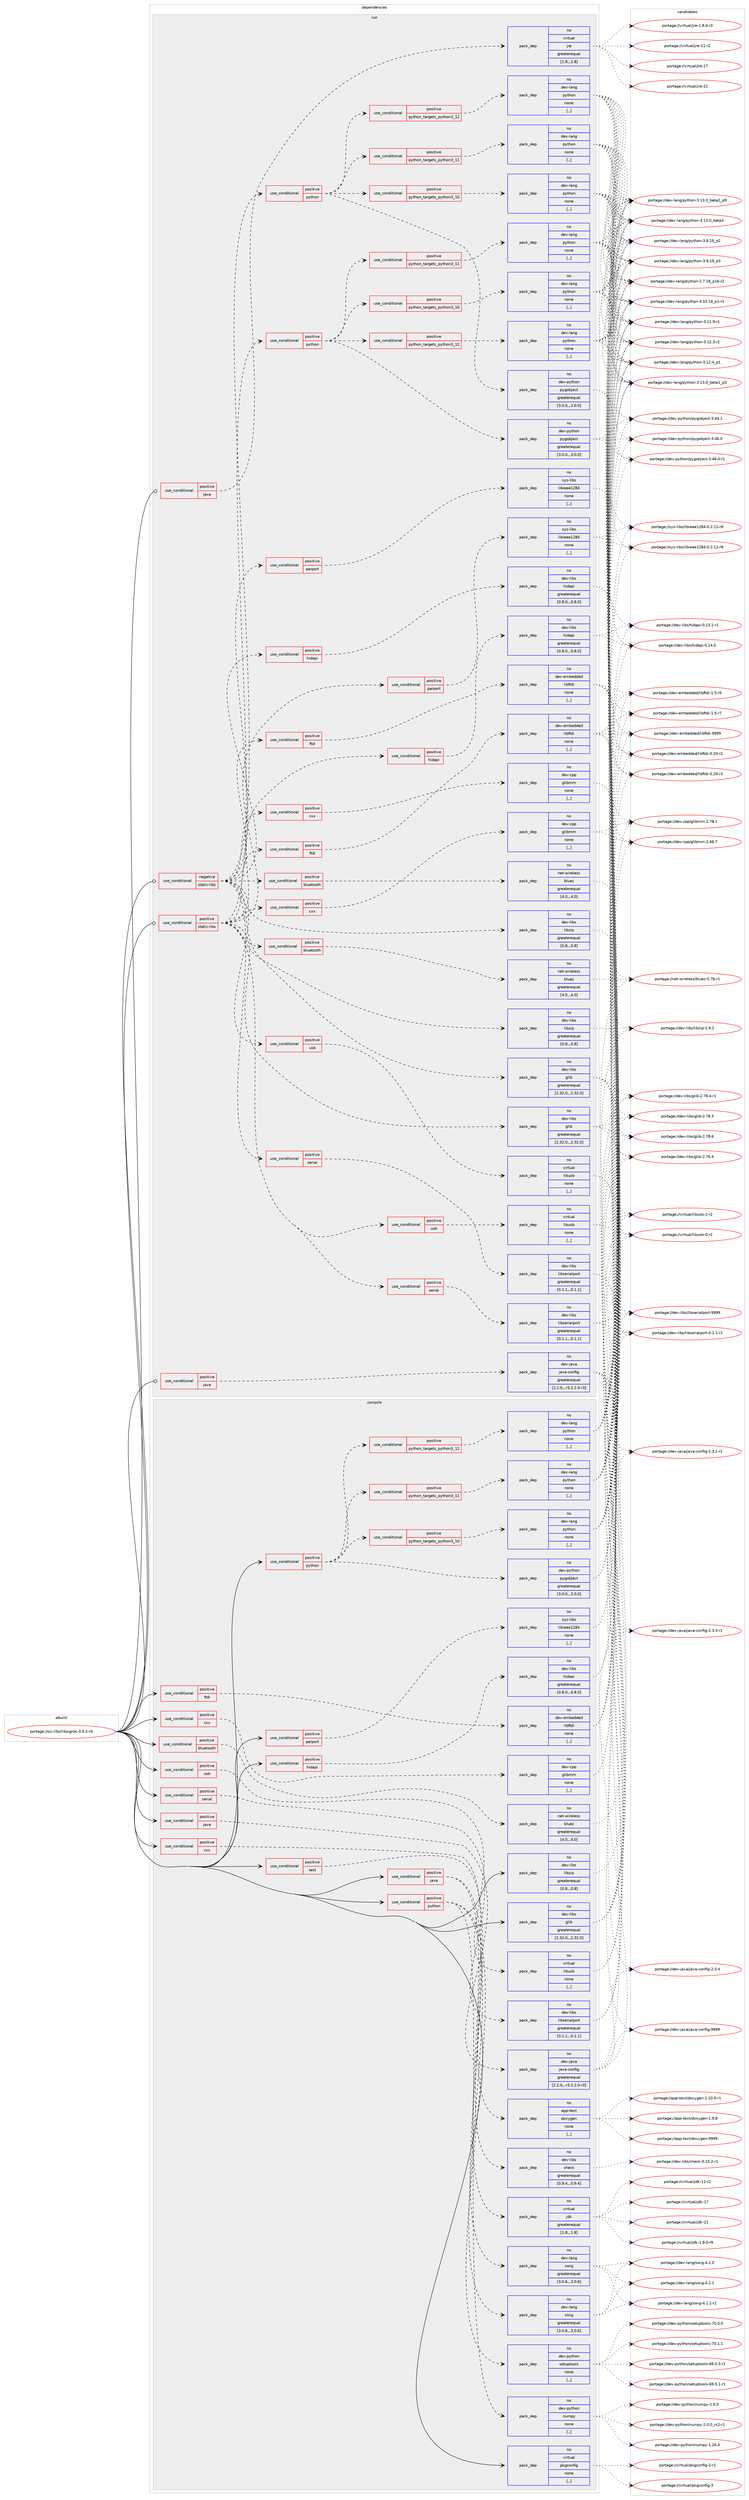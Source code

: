 digraph prolog {

# *************
# Graph options
# *************

newrank=true;
concentrate=true;
compound=true;
graph [rankdir=LR,fontname=Helvetica,fontsize=10,ranksep=1.5];#, ranksep=2.5, nodesep=0.2];
edge  [arrowhead=vee];
node  [fontname=Helvetica,fontsize=10];

# **********
# The ebuild
# **********

subgraph cluster_leftcol {
color=gray;
rank=same;
label=<<i>ebuild</i>>;
id [label="portage://sci-libs/libsigrok-0.5.2-r4", color=red, width=4, href="../sci-libs/libsigrok-0.5.2-r4.svg"];
}

# ****************
# The dependencies
# ****************

subgraph cluster_midcol {
color=gray;
label=<<i>dependencies</i>>;
subgraph cluster_compile {
fillcolor="#eeeeee";
style=filled;
label=<<i>compile</i>>;
subgraph cond104003 {
dependency393640 [label=<<TABLE BORDER="0" CELLBORDER="1" CELLSPACING="0" CELLPADDING="4"><TR><TD ROWSPAN="3" CELLPADDING="10">use_conditional</TD></TR><TR><TD>positive</TD></TR><TR><TD>bluetooth</TD></TR></TABLE>>, shape=none, color=red];
subgraph pack286832 {
dependency393641 [label=<<TABLE BORDER="0" CELLBORDER="1" CELLSPACING="0" CELLPADDING="4" WIDTH="220"><TR><TD ROWSPAN="6" CELLPADDING="30">pack_dep</TD></TR><TR><TD WIDTH="110">no</TD></TR><TR><TD>net-wireless</TD></TR><TR><TD>bluez</TD></TR><TR><TD>greaterequal</TD></TR><TR><TD>[4.0,,,4.0]</TD></TR></TABLE>>, shape=none, color=blue];
}
dependency393640:e -> dependency393641:w [weight=20,style="dashed",arrowhead="vee"];
}
id:e -> dependency393640:w [weight=20,style="solid",arrowhead="vee"];
subgraph cond104004 {
dependency393642 [label=<<TABLE BORDER="0" CELLBORDER="1" CELLSPACING="0" CELLPADDING="4"><TR><TD ROWSPAN="3" CELLPADDING="10">use_conditional</TD></TR><TR><TD>positive</TD></TR><TR><TD>cxx</TD></TR></TABLE>>, shape=none, color=red];
subgraph pack286833 {
dependency393643 [label=<<TABLE BORDER="0" CELLBORDER="1" CELLSPACING="0" CELLPADDING="4" WIDTH="220"><TR><TD ROWSPAN="6" CELLPADDING="30">pack_dep</TD></TR><TR><TD WIDTH="110">no</TD></TR><TR><TD>app-text</TD></TR><TR><TD>doxygen</TD></TR><TR><TD>none</TD></TR><TR><TD>[,,]</TD></TR></TABLE>>, shape=none, color=blue];
}
dependency393642:e -> dependency393643:w [weight=20,style="dashed",arrowhead="vee"];
}
id:e -> dependency393642:w [weight=20,style="solid",arrowhead="vee"];
subgraph cond104005 {
dependency393644 [label=<<TABLE BORDER="0" CELLBORDER="1" CELLSPACING="0" CELLPADDING="4"><TR><TD ROWSPAN="3" CELLPADDING="10">use_conditional</TD></TR><TR><TD>positive</TD></TR><TR><TD>cxx</TD></TR></TABLE>>, shape=none, color=red];
subgraph pack286834 {
dependency393645 [label=<<TABLE BORDER="0" CELLBORDER="1" CELLSPACING="0" CELLPADDING="4" WIDTH="220"><TR><TD ROWSPAN="6" CELLPADDING="30">pack_dep</TD></TR><TR><TD WIDTH="110">no</TD></TR><TR><TD>dev-cpp</TD></TR><TR><TD>glibmm</TD></TR><TR><TD>none</TD></TR><TR><TD>[,,]</TD></TR></TABLE>>, shape=none, color=blue];
}
dependency393644:e -> dependency393645:w [weight=20,style="dashed",arrowhead="vee"];
}
id:e -> dependency393644:w [weight=20,style="solid",arrowhead="vee"];
subgraph cond104006 {
dependency393646 [label=<<TABLE BORDER="0" CELLBORDER="1" CELLSPACING="0" CELLPADDING="4"><TR><TD ROWSPAN="3" CELLPADDING="10">use_conditional</TD></TR><TR><TD>positive</TD></TR><TR><TD>ftdi</TD></TR></TABLE>>, shape=none, color=red];
subgraph pack286835 {
dependency393647 [label=<<TABLE BORDER="0" CELLBORDER="1" CELLSPACING="0" CELLPADDING="4" WIDTH="220"><TR><TD ROWSPAN="6" CELLPADDING="30">pack_dep</TD></TR><TR><TD WIDTH="110">no</TD></TR><TR><TD>dev-embedded</TD></TR><TR><TD>libftdi</TD></TR><TR><TD>none</TD></TR><TR><TD>[,,]</TD></TR></TABLE>>, shape=none, color=blue];
}
dependency393646:e -> dependency393647:w [weight=20,style="dashed",arrowhead="vee"];
}
id:e -> dependency393646:w [weight=20,style="solid",arrowhead="vee"];
subgraph cond104007 {
dependency393648 [label=<<TABLE BORDER="0" CELLBORDER="1" CELLSPACING="0" CELLPADDING="4"><TR><TD ROWSPAN="3" CELLPADDING="10">use_conditional</TD></TR><TR><TD>positive</TD></TR><TR><TD>hidapi</TD></TR></TABLE>>, shape=none, color=red];
subgraph pack286836 {
dependency393649 [label=<<TABLE BORDER="0" CELLBORDER="1" CELLSPACING="0" CELLPADDING="4" WIDTH="220"><TR><TD ROWSPAN="6" CELLPADDING="30">pack_dep</TD></TR><TR><TD WIDTH="110">no</TD></TR><TR><TD>dev-libs</TD></TR><TR><TD>hidapi</TD></TR><TR><TD>greaterequal</TD></TR><TR><TD>[0.8.0,,,0.8.0]</TD></TR></TABLE>>, shape=none, color=blue];
}
dependency393648:e -> dependency393649:w [weight=20,style="dashed",arrowhead="vee"];
}
id:e -> dependency393648:w [weight=20,style="solid",arrowhead="vee"];
subgraph cond104008 {
dependency393650 [label=<<TABLE BORDER="0" CELLBORDER="1" CELLSPACING="0" CELLPADDING="4"><TR><TD ROWSPAN="3" CELLPADDING="10">use_conditional</TD></TR><TR><TD>positive</TD></TR><TR><TD>java</TD></TR></TABLE>>, shape=none, color=red];
subgraph pack286837 {
dependency393651 [label=<<TABLE BORDER="0" CELLBORDER="1" CELLSPACING="0" CELLPADDING="4" WIDTH="220"><TR><TD ROWSPAN="6" CELLPADDING="30">pack_dep</TD></TR><TR><TD WIDTH="110">no</TD></TR><TR><TD>dev-java</TD></TR><TR><TD>java-config</TD></TR><TR><TD>greaterequal</TD></TR><TR><TD>[2.2.0,,-r3,2.2.0-r3]</TD></TR></TABLE>>, shape=none, color=blue];
}
dependency393650:e -> dependency393651:w [weight=20,style="dashed",arrowhead="vee"];
}
id:e -> dependency393650:w [weight=20,style="solid",arrowhead="vee"];
subgraph cond104009 {
dependency393652 [label=<<TABLE BORDER="0" CELLBORDER="1" CELLSPACING="0" CELLPADDING="4"><TR><TD ROWSPAN="3" CELLPADDING="10">use_conditional</TD></TR><TR><TD>positive</TD></TR><TR><TD>java</TD></TR></TABLE>>, shape=none, color=red];
subgraph pack286838 {
dependency393653 [label=<<TABLE BORDER="0" CELLBORDER="1" CELLSPACING="0" CELLPADDING="4" WIDTH="220"><TR><TD ROWSPAN="6" CELLPADDING="30">pack_dep</TD></TR><TR><TD WIDTH="110">no</TD></TR><TR><TD>dev-lang</TD></TR><TR><TD>swig</TD></TR><TR><TD>greaterequal</TD></TR><TR><TD>[3.0.6,,,3.0.6]</TD></TR></TABLE>>, shape=none, color=blue];
}
dependency393652:e -> dependency393653:w [weight=20,style="dashed",arrowhead="vee"];
subgraph pack286839 {
dependency393654 [label=<<TABLE BORDER="0" CELLBORDER="1" CELLSPACING="0" CELLPADDING="4" WIDTH="220"><TR><TD ROWSPAN="6" CELLPADDING="30">pack_dep</TD></TR><TR><TD WIDTH="110">no</TD></TR><TR><TD>virtual</TD></TR><TR><TD>jdk</TD></TR><TR><TD>greaterequal</TD></TR><TR><TD>[1.8,,,1.8]</TD></TR></TABLE>>, shape=none, color=blue];
}
dependency393652:e -> dependency393654:w [weight=20,style="dashed",arrowhead="vee"];
}
id:e -> dependency393652:w [weight=20,style="solid",arrowhead="vee"];
subgraph cond104010 {
dependency393655 [label=<<TABLE BORDER="0" CELLBORDER="1" CELLSPACING="0" CELLPADDING="4"><TR><TD ROWSPAN="3" CELLPADDING="10">use_conditional</TD></TR><TR><TD>positive</TD></TR><TR><TD>parport</TD></TR></TABLE>>, shape=none, color=red];
subgraph pack286840 {
dependency393656 [label=<<TABLE BORDER="0" CELLBORDER="1" CELLSPACING="0" CELLPADDING="4" WIDTH="220"><TR><TD ROWSPAN="6" CELLPADDING="30">pack_dep</TD></TR><TR><TD WIDTH="110">no</TD></TR><TR><TD>sys-libs</TD></TR><TR><TD>libieee1284</TD></TR><TR><TD>none</TD></TR><TR><TD>[,,]</TD></TR></TABLE>>, shape=none, color=blue];
}
dependency393655:e -> dependency393656:w [weight=20,style="dashed",arrowhead="vee"];
}
id:e -> dependency393655:w [weight=20,style="solid",arrowhead="vee"];
subgraph cond104011 {
dependency393657 [label=<<TABLE BORDER="0" CELLBORDER="1" CELLSPACING="0" CELLPADDING="4"><TR><TD ROWSPAN="3" CELLPADDING="10">use_conditional</TD></TR><TR><TD>positive</TD></TR><TR><TD>python</TD></TR></TABLE>>, shape=none, color=red];
subgraph cond104012 {
dependency393658 [label=<<TABLE BORDER="0" CELLBORDER="1" CELLSPACING="0" CELLPADDING="4"><TR><TD ROWSPAN="3" CELLPADDING="10">use_conditional</TD></TR><TR><TD>positive</TD></TR><TR><TD>python_targets_python3_10</TD></TR></TABLE>>, shape=none, color=red];
subgraph pack286841 {
dependency393659 [label=<<TABLE BORDER="0" CELLBORDER="1" CELLSPACING="0" CELLPADDING="4" WIDTH="220"><TR><TD ROWSPAN="6" CELLPADDING="30">pack_dep</TD></TR><TR><TD WIDTH="110">no</TD></TR><TR><TD>dev-lang</TD></TR><TR><TD>python</TD></TR><TR><TD>none</TD></TR><TR><TD>[,,]</TD></TR></TABLE>>, shape=none, color=blue];
}
dependency393658:e -> dependency393659:w [weight=20,style="dashed",arrowhead="vee"];
}
dependency393657:e -> dependency393658:w [weight=20,style="dashed",arrowhead="vee"];
subgraph cond104013 {
dependency393660 [label=<<TABLE BORDER="0" CELLBORDER="1" CELLSPACING="0" CELLPADDING="4"><TR><TD ROWSPAN="3" CELLPADDING="10">use_conditional</TD></TR><TR><TD>positive</TD></TR><TR><TD>python_targets_python3_11</TD></TR></TABLE>>, shape=none, color=red];
subgraph pack286842 {
dependency393661 [label=<<TABLE BORDER="0" CELLBORDER="1" CELLSPACING="0" CELLPADDING="4" WIDTH="220"><TR><TD ROWSPAN="6" CELLPADDING="30">pack_dep</TD></TR><TR><TD WIDTH="110">no</TD></TR><TR><TD>dev-lang</TD></TR><TR><TD>python</TD></TR><TR><TD>none</TD></TR><TR><TD>[,,]</TD></TR></TABLE>>, shape=none, color=blue];
}
dependency393660:e -> dependency393661:w [weight=20,style="dashed",arrowhead="vee"];
}
dependency393657:e -> dependency393660:w [weight=20,style="dashed",arrowhead="vee"];
subgraph cond104014 {
dependency393662 [label=<<TABLE BORDER="0" CELLBORDER="1" CELLSPACING="0" CELLPADDING="4"><TR><TD ROWSPAN="3" CELLPADDING="10">use_conditional</TD></TR><TR><TD>positive</TD></TR><TR><TD>python_targets_python3_12</TD></TR></TABLE>>, shape=none, color=red];
subgraph pack286843 {
dependency393663 [label=<<TABLE BORDER="0" CELLBORDER="1" CELLSPACING="0" CELLPADDING="4" WIDTH="220"><TR><TD ROWSPAN="6" CELLPADDING="30">pack_dep</TD></TR><TR><TD WIDTH="110">no</TD></TR><TR><TD>dev-lang</TD></TR><TR><TD>python</TD></TR><TR><TD>none</TD></TR><TR><TD>[,,]</TD></TR></TABLE>>, shape=none, color=blue];
}
dependency393662:e -> dependency393663:w [weight=20,style="dashed",arrowhead="vee"];
}
dependency393657:e -> dependency393662:w [weight=20,style="dashed",arrowhead="vee"];
subgraph pack286844 {
dependency393664 [label=<<TABLE BORDER="0" CELLBORDER="1" CELLSPACING="0" CELLPADDING="4" WIDTH="220"><TR><TD ROWSPAN="6" CELLPADDING="30">pack_dep</TD></TR><TR><TD WIDTH="110">no</TD></TR><TR><TD>dev-python</TD></TR><TR><TD>pygobject</TD></TR><TR><TD>greaterequal</TD></TR><TR><TD>[3.0.0,,,3.0.0]</TD></TR></TABLE>>, shape=none, color=blue];
}
dependency393657:e -> dependency393664:w [weight=20,style="dashed",arrowhead="vee"];
}
id:e -> dependency393657:w [weight=20,style="solid",arrowhead="vee"];
subgraph cond104015 {
dependency393665 [label=<<TABLE BORDER="0" CELLBORDER="1" CELLSPACING="0" CELLPADDING="4"><TR><TD ROWSPAN="3" CELLPADDING="10">use_conditional</TD></TR><TR><TD>positive</TD></TR><TR><TD>python</TD></TR></TABLE>>, shape=none, color=red];
subgraph pack286845 {
dependency393666 [label=<<TABLE BORDER="0" CELLBORDER="1" CELLSPACING="0" CELLPADDING="4" WIDTH="220"><TR><TD ROWSPAN="6" CELLPADDING="30">pack_dep</TD></TR><TR><TD WIDTH="110">no</TD></TR><TR><TD>dev-lang</TD></TR><TR><TD>swig</TD></TR><TR><TD>greaterequal</TD></TR><TR><TD>[3.0.6,,,3.0.6]</TD></TR></TABLE>>, shape=none, color=blue];
}
dependency393665:e -> dependency393666:w [weight=20,style="dashed",arrowhead="vee"];
subgraph pack286846 {
dependency393667 [label=<<TABLE BORDER="0" CELLBORDER="1" CELLSPACING="0" CELLPADDING="4" WIDTH="220"><TR><TD ROWSPAN="6" CELLPADDING="30">pack_dep</TD></TR><TR><TD WIDTH="110">no</TD></TR><TR><TD>dev-python</TD></TR><TR><TD>numpy</TD></TR><TR><TD>none</TD></TR><TR><TD>[,,]</TD></TR></TABLE>>, shape=none, color=blue];
}
dependency393665:e -> dependency393667:w [weight=20,style="dashed",arrowhead="vee"];
subgraph pack286847 {
dependency393668 [label=<<TABLE BORDER="0" CELLBORDER="1" CELLSPACING="0" CELLPADDING="4" WIDTH="220"><TR><TD ROWSPAN="6" CELLPADDING="30">pack_dep</TD></TR><TR><TD WIDTH="110">no</TD></TR><TR><TD>dev-python</TD></TR><TR><TD>setuptools</TD></TR><TR><TD>none</TD></TR><TR><TD>[,,]</TD></TR></TABLE>>, shape=none, color=blue];
}
dependency393665:e -> dependency393668:w [weight=20,style="dashed",arrowhead="vee"];
}
id:e -> dependency393665:w [weight=20,style="solid",arrowhead="vee"];
subgraph cond104016 {
dependency393669 [label=<<TABLE BORDER="0" CELLBORDER="1" CELLSPACING="0" CELLPADDING="4"><TR><TD ROWSPAN="3" CELLPADDING="10">use_conditional</TD></TR><TR><TD>positive</TD></TR><TR><TD>serial</TD></TR></TABLE>>, shape=none, color=red];
subgraph pack286848 {
dependency393670 [label=<<TABLE BORDER="0" CELLBORDER="1" CELLSPACING="0" CELLPADDING="4" WIDTH="220"><TR><TD ROWSPAN="6" CELLPADDING="30">pack_dep</TD></TR><TR><TD WIDTH="110">no</TD></TR><TR><TD>dev-libs</TD></TR><TR><TD>libserialport</TD></TR><TR><TD>greaterequal</TD></TR><TR><TD>[0.1.1,,,0.1.1]</TD></TR></TABLE>>, shape=none, color=blue];
}
dependency393669:e -> dependency393670:w [weight=20,style="dashed",arrowhead="vee"];
}
id:e -> dependency393669:w [weight=20,style="solid",arrowhead="vee"];
subgraph cond104017 {
dependency393671 [label=<<TABLE BORDER="0" CELLBORDER="1" CELLSPACING="0" CELLPADDING="4"><TR><TD ROWSPAN="3" CELLPADDING="10">use_conditional</TD></TR><TR><TD>positive</TD></TR><TR><TD>test</TD></TR></TABLE>>, shape=none, color=red];
subgraph pack286849 {
dependency393672 [label=<<TABLE BORDER="0" CELLBORDER="1" CELLSPACING="0" CELLPADDING="4" WIDTH="220"><TR><TD ROWSPAN="6" CELLPADDING="30">pack_dep</TD></TR><TR><TD WIDTH="110">no</TD></TR><TR><TD>dev-libs</TD></TR><TR><TD>check</TD></TR><TR><TD>greaterequal</TD></TR><TR><TD>[0.9.4,,,0.9.4]</TD></TR></TABLE>>, shape=none, color=blue];
}
dependency393671:e -> dependency393672:w [weight=20,style="dashed",arrowhead="vee"];
}
id:e -> dependency393671:w [weight=20,style="solid",arrowhead="vee"];
subgraph cond104018 {
dependency393673 [label=<<TABLE BORDER="0" CELLBORDER="1" CELLSPACING="0" CELLPADDING="4"><TR><TD ROWSPAN="3" CELLPADDING="10">use_conditional</TD></TR><TR><TD>positive</TD></TR><TR><TD>usb</TD></TR></TABLE>>, shape=none, color=red];
subgraph pack286850 {
dependency393674 [label=<<TABLE BORDER="0" CELLBORDER="1" CELLSPACING="0" CELLPADDING="4" WIDTH="220"><TR><TD ROWSPAN="6" CELLPADDING="30">pack_dep</TD></TR><TR><TD WIDTH="110">no</TD></TR><TR><TD>virtual</TD></TR><TR><TD>libusb</TD></TR><TR><TD>none</TD></TR><TR><TD>[,,]</TD></TR></TABLE>>, shape=none, color=blue];
}
dependency393673:e -> dependency393674:w [weight=20,style="dashed",arrowhead="vee"];
}
id:e -> dependency393673:w [weight=20,style="solid",arrowhead="vee"];
subgraph pack286851 {
dependency393675 [label=<<TABLE BORDER="0" CELLBORDER="1" CELLSPACING="0" CELLPADDING="4" WIDTH="220"><TR><TD ROWSPAN="6" CELLPADDING="30">pack_dep</TD></TR><TR><TD WIDTH="110">no</TD></TR><TR><TD>dev-libs</TD></TR><TR><TD>glib</TD></TR><TR><TD>greaterequal</TD></TR><TR><TD>[2.32.0,,,2.32.0]</TD></TR></TABLE>>, shape=none, color=blue];
}
id:e -> dependency393675:w [weight=20,style="solid",arrowhead="vee"];
subgraph pack286852 {
dependency393676 [label=<<TABLE BORDER="0" CELLBORDER="1" CELLSPACING="0" CELLPADDING="4" WIDTH="220"><TR><TD ROWSPAN="6" CELLPADDING="30">pack_dep</TD></TR><TR><TD WIDTH="110">no</TD></TR><TR><TD>dev-libs</TD></TR><TR><TD>libzip</TD></TR><TR><TD>greaterequal</TD></TR><TR><TD>[0.8,,,0.8]</TD></TR></TABLE>>, shape=none, color=blue];
}
id:e -> dependency393676:w [weight=20,style="solid",arrowhead="vee"];
subgraph pack286853 {
dependency393677 [label=<<TABLE BORDER="0" CELLBORDER="1" CELLSPACING="0" CELLPADDING="4" WIDTH="220"><TR><TD ROWSPAN="6" CELLPADDING="30">pack_dep</TD></TR><TR><TD WIDTH="110">no</TD></TR><TR><TD>virtual</TD></TR><TR><TD>pkgconfig</TD></TR><TR><TD>none</TD></TR><TR><TD>[,,]</TD></TR></TABLE>>, shape=none, color=blue];
}
id:e -> dependency393677:w [weight=20,style="solid",arrowhead="vee"];
}
subgraph cluster_compileandrun {
fillcolor="#eeeeee";
style=filled;
label=<<i>compile and run</i>>;
}
subgraph cluster_run {
fillcolor="#eeeeee";
style=filled;
label=<<i>run</i>>;
subgraph cond104019 {
dependency393678 [label=<<TABLE BORDER="0" CELLBORDER="1" CELLSPACING="0" CELLPADDING="4"><TR><TD ROWSPAN="3" CELLPADDING="10">use_conditional</TD></TR><TR><TD>negative</TD></TR><TR><TD>static-libs</TD></TR></TABLE>>, shape=none, color=red];
subgraph pack286854 {
dependency393679 [label=<<TABLE BORDER="0" CELLBORDER="1" CELLSPACING="0" CELLPADDING="4" WIDTH="220"><TR><TD ROWSPAN="6" CELLPADDING="30">pack_dep</TD></TR><TR><TD WIDTH="110">no</TD></TR><TR><TD>dev-libs</TD></TR><TR><TD>glib</TD></TR><TR><TD>greaterequal</TD></TR><TR><TD>[2.32.0,,,2.32.0]</TD></TR></TABLE>>, shape=none, color=blue];
}
dependency393678:e -> dependency393679:w [weight=20,style="dashed",arrowhead="vee"];
subgraph pack286855 {
dependency393680 [label=<<TABLE BORDER="0" CELLBORDER="1" CELLSPACING="0" CELLPADDING="4" WIDTH="220"><TR><TD ROWSPAN="6" CELLPADDING="30">pack_dep</TD></TR><TR><TD WIDTH="110">no</TD></TR><TR><TD>dev-libs</TD></TR><TR><TD>libzip</TD></TR><TR><TD>greaterequal</TD></TR><TR><TD>[0.8,,,0.8]</TD></TR></TABLE>>, shape=none, color=blue];
}
dependency393678:e -> dependency393680:w [weight=20,style="dashed",arrowhead="vee"];
subgraph cond104020 {
dependency393681 [label=<<TABLE BORDER="0" CELLBORDER="1" CELLSPACING="0" CELLPADDING="4"><TR><TD ROWSPAN="3" CELLPADDING="10">use_conditional</TD></TR><TR><TD>positive</TD></TR><TR><TD>bluetooth</TD></TR></TABLE>>, shape=none, color=red];
subgraph pack286856 {
dependency393682 [label=<<TABLE BORDER="0" CELLBORDER="1" CELLSPACING="0" CELLPADDING="4" WIDTH="220"><TR><TD ROWSPAN="6" CELLPADDING="30">pack_dep</TD></TR><TR><TD WIDTH="110">no</TD></TR><TR><TD>net-wireless</TD></TR><TR><TD>bluez</TD></TR><TR><TD>greaterequal</TD></TR><TR><TD>[4.0,,,4.0]</TD></TR></TABLE>>, shape=none, color=blue];
}
dependency393681:e -> dependency393682:w [weight=20,style="dashed",arrowhead="vee"];
}
dependency393678:e -> dependency393681:w [weight=20,style="dashed",arrowhead="vee"];
subgraph cond104021 {
dependency393683 [label=<<TABLE BORDER="0" CELLBORDER="1" CELLSPACING="0" CELLPADDING="4"><TR><TD ROWSPAN="3" CELLPADDING="10">use_conditional</TD></TR><TR><TD>positive</TD></TR><TR><TD>cxx</TD></TR></TABLE>>, shape=none, color=red];
subgraph pack286857 {
dependency393684 [label=<<TABLE BORDER="0" CELLBORDER="1" CELLSPACING="0" CELLPADDING="4" WIDTH="220"><TR><TD ROWSPAN="6" CELLPADDING="30">pack_dep</TD></TR><TR><TD WIDTH="110">no</TD></TR><TR><TD>dev-cpp</TD></TR><TR><TD>glibmm</TD></TR><TR><TD>none</TD></TR><TR><TD>[,,]</TD></TR></TABLE>>, shape=none, color=blue];
}
dependency393683:e -> dependency393684:w [weight=20,style="dashed",arrowhead="vee"];
}
dependency393678:e -> dependency393683:w [weight=20,style="dashed",arrowhead="vee"];
subgraph cond104022 {
dependency393685 [label=<<TABLE BORDER="0" CELLBORDER="1" CELLSPACING="0" CELLPADDING="4"><TR><TD ROWSPAN="3" CELLPADDING="10">use_conditional</TD></TR><TR><TD>positive</TD></TR><TR><TD>ftdi</TD></TR></TABLE>>, shape=none, color=red];
subgraph pack286858 {
dependency393686 [label=<<TABLE BORDER="0" CELLBORDER="1" CELLSPACING="0" CELLPADDING="4" WIDTH="220"><TR><TD ROWSPAN="6" CELLPADDING="30">pack_dep</TD></TR><TR><TD WIDTH="110">no</TD></TR><TR><TD>dev-embedded</TD></TR><TR><TD>libftdi</TD></TR><TR><TD>none</TD></TR><TR><TD>[,,]</TD></TR></TABLE>>, shape=none, color=blue];
}
dependency393685:e -> dependency393686:w [weight=20,style="dashed",arrowhead="vee"];
}
dependency393678:e -> dependency393685:w [weight=20,style="dashed",arrowhead="vee"];
subgraph cond104023 {
dependency393687 [label=<<TABLE BORDER="0" CELLBORDER="1" CELLSPACING="0" CELLPADDING="4"><TR><TD ROWSPAN="3" CELLPADDING="10">use_conditional</TD></TR><TR><TD>positive</TD></TR><TR><TD>hidapi</TD></TR></TABLE>>, shape=none, color=red];
subgraph pack286859 {
dependency393688 [label=<<TABLE BORDER="0" CELLBORDER="1" CELLSPACING="0" CELLPADDING="4" WIDTH="220"><TR><TD ROWSPAN="6" CELLPADDING="30">pack_dep</TD></TR><TR><TD WIDTH="110">no</TD></TR><TR><TD>dev-libs</TD></TR><TR><TD>hidapi</TD></TR><TR><TD>greaterequal</TD></TR><TR><TD>[0.8.0,,,0.8.0]</TD></TR></TABLE>>, shape=none, color=blue];
}
dependency393687:e -> dependency393688:w [weight=20,style="dashed",arrowhead="vee"];
}
dependency393678:e -> dependency393687:w [weight=20,style="dashed",arrowhead="vee"];
subgraph cond104024 {
dependency393689 [label=<<TABLE BORDER="0" CELLBORDER="1" CELLSPACING="0" CELLPADDING="4"><TR><TD ROWSPAN="3" CELLPADDING="10">use_conditional</TD></TR><TR><TD>positive</TD></TR><TR><TD>parport</TD></TR></TABLE>>, shape=none, color=red];
subgraph pack286860 {
dependency393690 [label=<<TABLE BORDER="0" CELLBORDER="1" CELLSPACING="0" CELLPADDING="4" WIDTH="220"><TR><TD ROWSPAN="6" CELLPADDING="30">pack_dep</TD></TR><TR><TD WIDTH="110">no</TD></TR><TR><TD>sys-libs</TD></TR><TR><TD>libieee1284</TD></TR><TR><TD>none</TD></TR><TR><TD>[,,]</TD></TR></TABLE>>, shape=none, color=blue];
}
dependency393689:e -> dependency393690:w [weight=20,style="dashed",arrowhead="vee"];
}
dependency393678:e -> dependency393689:w [weight=20,style="dashed",arrowhead="vee"];
subgraph cond104025 {
dependency393691 [label=<<TABLE BORDER="0" CELLBORDER="1" CELLSPACING="0" CELLPADDING="4"><TR><TD ROWSPAN="3" CELLPADDING="10">use_conditional</TD></TR><TR><TD>positive</TD></TR><TR><TD>python</TD></TR></TABLE>>, shape=none, color=red];
subgraph cond104026 {
dependency393692 [label=<<TABLE BORDER="0" CELLBORDER="1" CELLSPACING="0" CELLPADDING="4"><TR><TD ROWSPAN="3" CELLPADDING="10">use_conditional</TD></TR><TR><TD>positive</TD></TR><TR><TD>python_targets_python3_10</TD></TR></TABLE>>, shape=none, color=red];
subgraph pack286861 {
dependency393693 [label=<<TABLE BORDER="0" CELLBORDER="1" CELLSPACING="0" CELLPADDING="4" WIDTH="220"><TR><TD ROWSPAN="6" CELLPADDING="30">pack_dep</TD></TR><TR><TD WIDTH="110">no</TD></TR><TR><TD>dev-lang</TD></TR><TR><TD>python</TD></TR><TR><TD>none</TD></TR><TR><TD>[,,]</TD></TR></TABLE>>, shape=none, color=blue];
}
dependency393692:e -> dependency393693:w [weight=20,style="dashed",arrowhead="vee"];
}
dependency393691:e -> dependency393692:w [weight=20,style="dashed",arrowhead="vee"];
subgraph cond104027 {
dependency393694 [label=<<TABLE BORDER="0" CELLBORDER="1" CELLSPACING="0" CELLPADDING="4"><TR><TD ROWSPAN="3" CELLPADDING="10">use_conditional</TD></TR><TR><TD>positive</TD></TR><TR><TD>python_targets_python3_11</TD></TR></TABLE>>, shape=none, color=red];
subgraph pack286862 {
dependency393695 [label=<<TABLE BORDER="0" CELLBORDER="1" CELLSPACING="0" CELLPADDING="4" WIDTH="220"><TR><TD ROWSPAN="6" CELLPADDING="30">pack_dep</TD></TR><TR><TD WIDTH="110">no</TD></TR><TR><TD>dev-lang</TD></TR><TR><TD>python</TD></TR><TR><TD>none</TD></TR><TR><TD>[,,]</TD></TR></TABLE>>, shape=none, color=blue];
}
dependency393694:e -> dependency393695:w [weight=20,style="dashed",arrowhead="vee"];
}
dependency393691:e -> dependency393694:w [weight=20,style="dashed",arrowhead="vee"];
subgraph cond104028 {
dependency393696 [label=<<TABLE BORDER="0" CELLBORDER="1" CELLSPACING="0" CELLPADDING="4"><TR><TD ROWSPAN="3" CELLPADDING="10">use_conditional</TD></TR><TR><TD>positive</TD></TR><TR><TD>python_targets_python3_12</TD></TR></TABLE>>, shape=none, color=red];
subgraph pack286863 {
dependency393697 [label=<<TABLE BORDER="0" CELLBORDER="1" CELLSPACING="0" CELLPADDING="4" WIDTH="220"><TR><TD ROWSPAN="6" CELLPADDING="30">pack_dep</TD></TR><TR><TD WIDTH="110">no</TD></TR><TR><TD>dev-lang</TD></TR><TR><TD>python</TD></TR><TR><TD>none</TD></TR><TR><TD>[,,]</TD></TR></TABLE>>, shape=none, color=blue];
}
dependency393696:e -> dependency393697:w [weight=20,style="dashed",arrowhead="vee"];
}
dependency393691:e -> dependency393696:w [weight=20,style="dashed",arrowhead="vee"];
subgraph pack286864 {
dependency393698 [label=<<TABLE BORDER="0" CELLBORDER="1" CELLSPACING="0" CELLPADDING="4" WIDTH="220"><TR><TD ROWSPAN="6" CELLPADDING="30">pack_dep</TD></TR><TR><TD WIDTH="110">no</TD></TR><TR><TD>dev-python</TD></TR><TR><TD>pygobject</TD></TR><TR><TD>greaterequal</TD></TR><TR><TD>[3.0.0,,,3.0.0]</TD></TR></TABLE>>, shape=none, color=blue];
}
dependency393691:e -> dependency393698:w [weight=20,style="dashed",arrowhead="vee"];
}
dependency393678:e -> dependency393691:w [weight=20,style="dashed",arrowhead="vee"];
subgraph cond104029 {
dependency393699 [label=<<TABLE BORDER="0" CELLBORDER="1" CELLSPACING="0" CELLPADDING="4"><TR><TD ROWSPAN="3" CELLPADDING="10">use_conditional</TD></TR><TR><TD>positive</TD></TR><TR><TD>serial</TD></TR></TABLE>>, shape=none, color=red];
subgraph pack286865 {
dependency393700 [label=<<TABLE BORDER="0" CELLBORDER="1" CELLSPACING="0" CELLPADDING="4" WIDTH="220"><TR><TD ROWSPAN="6" CELLPADDING="30">pack_dep</TD></TR><TR><TD WIDTH="110">no</TD></TR><TR><TD>dev-libs</TD></TR><TR><TD>libserialport</TD></TR><TR><TD>greaterequal</TD></TR><TR><TD>[0.1.1,,,0.1.1]</TD></TR></TABLE>>, shape=none, color=blue];
}
dependency393699:e -> dependency393700:w [weight=20,style="dashed",arrowhead="vee"];
}
dependency393678:e -> dependency393699:w [weight=20,style="dashed",arrowhead="vee"];
subgraph cond104030 {
dependency393701 [label=<<TABLE BORDER="0" CELLBORDER="1" CELLSPACING="0" CELLPADDING="4"><TR><TD ROWSPAN="3" CELLPADDING="10">use_conditional</TD></TR><TR><TD>positive</TD></TR><TR><TD>usb</TD></TR></TABLE>>, shape=none, color=red];
subgraph pack286866 {
dependency393702 [label=<<TABLE BORDER="0" CELLBORDER="1" CELLSPACING="0" CELLPADDING="4" WIDTH="220"><TR><TD ROWSPAN="6" CELLPADDING="30">pack_dep</TD></TR><TR><TD WIDTH="110">no</TD></TR><TR><TD>virtual</TD></TR><TR><TD>libusb</TD></TR><TR><TD>none</TD></TR><TR><TD>[,,]</TD></TR></TABLE>>, shape=none, color=blue];
}
dependency393701:e -> dependency393702:w [weight=20,style="dashed",arrowhead="vee"];
}
dependency393678:e -> dependency393701:w [weight=20,style="dashed",arrowhead="vee"];
}
id:e -> dependency393678:w [weight=20,style="solid",arrowhead="odot"];
subgraph cond104031 {
dependency393703 [label=<<TABLE BORDER="0" CELLBORDER="1" CELLSPACING="0" CELLPADDING="4"><TR><TD ROWSPAN="3" CELLPADDING="10">use_conditional</TD></TR><TR><TD>positive</TD></TR><TR><TD>java</TD></TR></TABLE>>, shape=none, color=red];
subgraph pack286867 {
dependency393704 [label=<<TABLE BORDER="0" CELLBORDER="1" CELLSPACING="0" CELLPADDING="4" WIDTH="220"><TR><TD ROWSPAN="6" CELLPADDING="30">pack_dep</TD></TR><TR><TD WIDTH="110">no</TD></TR><TR><TD>dev-java</TD></TR><TR><TD>java-config</TD></TR><TR><TD>greaterequal</TD></TR><TR><TD>[2.2.0,,-r3,2.2.0-r3]</TD></TR></TABLE>>, shape=none, color=blue];
}
dependency393703:e -> dependency393704:w [weight=20,style="dashed",arrowhead="vee"];
}
id:e -> dependency393703:w [weight=20,style="solid",arrowhead="odot"];
subgraph cond104032 {
dependency393705 [label=<<TABLE BORDER="0" CELLBORDER="1" CELLSPACING="0" CELLPADDING="4"><TR><TD ROWSPAN="3" CELLPADDING="10">use_conditional</TD></TR><TR><TD>positive</TD></TR><TR><TD>java</TD></TR></TABLE>>, shape=none, color=red];
subgraph pack286868 {
dependency393706 [label=<<TABLE BORDER="0" CELLBORDER="1" CELLSPACING="0" CELLPADDING="4" WIDTH="220"><TR><TD ROWSPAN="6" CELLPADDING="30">pack_dep</TD></TR><TR><TD WIDTH="110">no</TD></TR><TR><TD>virtual</TD></TR><TR><TD>jre</TD></TR><TR><TD>greaterequal</TD></TR><TR><TD>[1.8,,,1.8]</TD></TR></TABLE>>, shape=none, color=blue];
}
dependency393705:e -> dependency393706:w [weight=20,style="dashed",arrowhead="vee"];
}
id:e -> dependency393705:w [weight=20,style="solid",arrowhead="odot"];
subgraph cond104033 {
dependency393707 [label=<<TABLE BORDER="0" CELLBORDER="1" CELLSPACING="0" CELLPADDING="4"><TR><TD ROWSPAN="3" CELLPADDING="10">use_conditional</TD></TR><TR><TD>positive</TD></TR><TR><TD>static-libs</TD></TR></TABLE>>, shape=none, color=red];
subgraph pack286869 {
dependency393708 [label=<<TABLE BORDER="0" CELLBORDER="1" CELLSPACING="0" CELLPADDING="4" WIDTH="220"><TR><TD ROWSPAN="6" CELLPADDING="30">pack_dep</TD></TR><TR><TD WIDTH="110">no</TD></TR><TR><TD>dev-libs</TD></TR><TR><TD>glib</TD></TR><TR><TD>greaterequal</TD></TR><TR><TD>[2.32.0,,,2.32.0]</TD></TR></TABLE>>, shape=none, color=blue];
}
dependency393707:e -> dependency393708:w [weight=20,style="dashed",arrowhead="vee"];
subgraph pack286870 {
dependency393709 [label=<<TABLE BORDER="0" CELLBORDER="1" CELLSPACING="0" CELLPADDING="4" WIDTH="220"><TR><TD ROWSPAN="6" CELLPADDING="30">pack_dep</TD></TR><TR><TD WIDTH="110">no</TD></TR><TR><TD>dev-libs</TD></TR><TR><TD>libzip</TD></TR><TR><TD>greaterequal</TD></TR><TR><TD>[0.8,,,0.8]</TD></TR></TABLE>>, shape=none, color=blue];
}
dependency393707:e -> dependency393709:w [weight=20,style="dashed",arrowhead="vee"];
subgraph cond104034 {
dependency393710 [label=<<TABLE BORDER="0" CELLBORDER="1" CELLSPACING="0" CELLPADDING="4"><TR><TD ROWSPAN="3" CELLPADDING="10">use_conditional</TD></TR><TR><TD>positive</TD></TR><TR><TD>bluetooth</TD></TR></TABLE>>, shape=none, color=red];
subgraph pack286871 {
dependency393711 [label=<<TABLE BORDER="0" CELLBORDER="1" CELLSPACING="0" CELLPADDING="4" WIDTH="220"><TR><TD ROWSPAN="6" CELLPADDING="30">pack_dep</TD></TR><TR><TD WIDTH="110">no</TD></TR><TR><TD>net-wireless</TD></TR><TR><TD>bluez</TD></TR><TR><TD>greaterequal</TD></TR><TR><TD>[4.0,,,4.0]</TD></TR></TABLE>>, shape=none, color=blue];
}
dependency393710:e -> dependency393711:w [weight=20,style="dashed",arrowhead="vee"];
}
dependency393707:e -> dependency393710:w [weight=20,style="dashed",arrowhead="vee"];
subgraph cond104035 {
dependency393712 [label=<<TABLE BORDER="0" CELLBORDER="1" CELLSPACING="0" CELLPADDING="4"><TR><TD ROWSPAN="3" CELLPADDING="10">use_conditional</TD></TR><TR><TD>positive</TD></TR><TR><TD>cxx</TD></TR></TABLE>>, shape=none, color=red];
subgraph pack286872 {
dependency393713 [label=<<TABLE BORDER="0" CELLBORDER="1" CELLSPACING="0" CELLPADDING="4" WIDTH="220"><TR><TD ROWSPAN="6" CELLPADDING="30">pack_dep</TD></TR><TR><TD WIDTH="110">no</TD></TR><TR><TD>dev-cpp</TD></TR><TR><TD>glibmm</TD></TR><TR><TD>none</TD></TR><TR><TD>[,,]</TD></TR></TABLE>>, shape=none, color=blue];
}
dependency393712:e -> dependency393713:w [weight=20,style="dashed",arrowhead="vee"];
}
dependency393707:e -> dependency393712:w [weight=20,style="dashed",arrowhead="vee"];
subgraph cond104036 {
dependency393714 [label=<<TABLE BORDER="0" CELLBORDER="1" CELLSPACING="0" CELLPADDING="4"><TR><TD ROWSPAN="3" CELLPADDING="10">use_conditional</TD></TR><TR><TD>positive</TD></TR><TR><TD>ftdi</TD></TR></TABLE>>, shape=none, color=red];
subgraph pack286873 {
dependency393715 [label=<<TABLE BORDER="0" CELLBORDER="1" CELLSPACING="0" CELLPADDING="4" WIDTH="220"><TR><TD ROWSPAN="6" CELLPADDING="30">pack_dep</TD></TR><TR><TD WIDTH="110">no</TD></TR><TR><TD>dev-embedded</TD></TR><TR><TD>libftdi</TD></TR><TR><TD>none</TD></TR><TR><TD>[,,]</TD></TR></TABLE>>, shape=none, color=blue];
}
dependency393714:e -> dependency393715:w [weight=20,style="dashed",arrowhead="vee"];
}
dependency393707:e -> dependency393714:w [weight=20,style="dashed",arrowhead="vee"];
subgraph cond104037 {
dependency393716 [label=<<TABLE BORDER="0" CELLBORDER="1" CELLSPACING="0" CELLPADDING="4"><TR><TD ROWSPAN="3" CELLPADDING="10">use_conditional</TD></TR><TR><TD>positive</TD></TR><TR><TD>hidapi</TD></TR></TABLE>>, shape=none, color=red];
subgraph pack286874 {
dependency393717 [label=<<TABLE BORDER="0" CELLBORDER="1" CELLSPACING="0" CELLPADDING="4" WIDTH="220"><TR><TD ROWSPAN="6" CELLPADDING="30">pack_dep</TD></TR><TR><TD WIDTH="110">no</TD></TR><TR><TD>dev-libs</TD></TR><TR><TD>hidapi</TD></TR><TR><TD>greaterequal</TD></TR><TR><TD>[0.8.0,,,0.8.0]</TD></TR></TABLE>>, shape=none, color=blue];
}
dependency393716:e -> dependency393717:w [weight=20,style="dashed",arrowhead="vee"];
}
dependency393707:e -> dependency393716:w [weight=20,style="dashed",arrowhead="vee"];
subgraph cond104038 {
dependency393718 [label=<<TABLE BORDER="0" CELLBORDER="1" CELLSPACING="0" CELLPADDING="4"><TR><TD ROWSPAN="3" CELLPADDING="10">use_conditional</TD></TR><TR><TD>positive</TD></TR><TR><TD>parport</TD></TR></TABLE>>, shape=none, color=red];
subgraph pack286875 {
dependency393719 [label=<<TABLE BORDER="0" CELLBORDER="1" CELLSPACING="0" CELLPADDING="4" WIDTH="220"><TR><TD ROWSPAN="6" CELLPADDING="30">pack_dep</TD></TR><TR><TD WIDTH="110">no</TD></TR><TR><TD>sys-libs</TD></TR><TR><TD>libieee1284</TD></TR><TR><TD>none</TD></TR><TR><TD>[,,]</TD></TR></TABLE>>, shape=none, color=blue];
}
dependency393718:e -> dependency393719:w [weight=20,style="dashed",arrowhead="vee"];
}
dependency393707:e -> dependency393718:w [weight=20,style="dashed",arrowhead="vee"];
subgraph cond104039 {
dependency393720 [label=<<TABLE BORDER="0" CELLBORDER="1" CELLSPACING="0" CELLPADDING="4"><TR><TD ROWSPAN="3" CELLPADDING="10">use_conditional</TD></TR><TR><TD>positive</TD></TR><TR><TD>python</TD></TR></TABLE>>, shape=none, color=red];
subgraph cond104040 {
dependency393721 [label=<<TABLE BORDER="0" CELLBORDER="1" CELLSPACING="0" CELLPADDING="4"><TR><TD ROWSPAN="3" CELLPADDING="10">use_conditional</TD></TR><TR><TD>positive</TD></TR><TR><TD>python_targets_python3_10</TD></TR></TABLE>>, shape=none, color=red];
subgraph pack286876 {
dependency393722 [label=<<TABLE BORDER="0" CELLBORDER="1" CELLSPACING="0" CELLPADDING="4" WIDTH="220"><TR><TD ROWSPAN="6" CELLPADDING="30">pack_dep</TD></TR><TR><TD WIDTH="110">no</TD></TR><TR><TD>dev-lang</TD></TR><TR><TD>python</TD></TR><TR><TD>none</TD></TR><TR><TD>[,,]</TD></TR></TABLE>>, shape=none, color=blue];
}
dependency393721:e -> dependency393722:w [weight=20,style="dashed",arrowhead="vee"];
}
dependency393720:e -> dependency393721:w [weight=20,style="dashed",arrowhead="vee"];
subgraph cond104041 {
dependency393723 [label=<<TABLE BORDER="0" CELLBORDER="1" CELLSPACING="0" CELLPADDING="4"><TR><TD ROWSPAN="3" CELLPADDING="10">use_conditional</TD></TR><TR><TD>positive</TD></TR><TR><TD>python_targets_python3_11</TD></TR></TABLE>>, shape=none, color=red];
subgraph pack286877 {
dependency393724 [label=<<TABLE BORDER="0" CELLBORDER="1" CELLSPACING="0" CELLPADDING="4" WIDTH="220"><TR><TD ROWSPAN="6" CELLPADDING="30">pack_dep</TD></TR><TR><TD WIDTH="110">no</TD></TR><TR><TD>dev-lang</TD></TR><TR><TD>python</TD></TR><TR><TD>none</TD></TR><TR><TD>[,,]</TD></TR></TABLE>>, shape=none, color=blue];
}
dependency393723:e -> dependency393724:w [weight=20,style="dashed",arrowhead="vee"];
}
dependency393720:e -> dependency393723:w [weight=20,style="dashed",arrowhead="vee"];
subgraph cond104042 {
dependency393725 [label=<<TABLE BORDER="0" CELLBORDER="1" CELLSPACING="0" CELLPADDING="4"><TR><TD ROWSPAN="3" CELLPADDING="10">use_conditional</TD></TR><TR><TD>positive</TD></TR><TR><TD>python_targets_python3_12</TD></TR></TABLE>>, shape=none, color=red];
subgraph pack286878 {
dependency393726 [label=<<TABLE BORDER="0" CELLBORDER="1" CELLSPACING="0" CELLPADDING="4" WIDTH="220"><TR><TD ROWSPAN="6" CELLPADDING="30">pack_dep</TD></TR><TR><TD WIDTH="110">no</TD></TR><TR><TD>dev-lang</TD></TR><TR><TD>python</TD></TR><TR><TD>none</TD></TR><TR><TD>[,,]</TD></TR></TABLE>>, shape=none, color=blue];
}
dependency393725:e -> dependency393726:w [weight=20,style="dashed",arrowhead="vee"];
}
dependency393720:e -> dependency393725:w [weight=20,style="dashed",arrowhead="vee"];
subgraph pack286879 {
dependency393727 [label=<<TABLE BORDER="0" CELLBORDER="1" CELLSPACING="0" CELLPADDING="4" WIDTH="220"><TR><TD ROWSPAN="6" CELLPADDING="30">pack_dep</TD></TR><TR><TD WIDTH="110">no</TD></TR><TR><TD>dev-python</TD></TR><TR><TD>pygobject</TD></TR><TR><TD>greaterequal</TD></TR><TR><TD>[3.0.0,,,3.0.0]</TD></TR></TABLE>>, shape=none, color=blue];
}
dependency393720:e -> dependency393727:w [weight=20,style="dashed",arrowhead="vee"];
}
dependency393707:e -> dependency393720:w [weight=20,style="dashed",arrowhead="vee"];
subgraph cond104043 {
dependency393728 [label=<<TABLE BORDER="0" CELLBORDER="1" CELLSPACING="0" CELLPADDING="4"><TR><TD ROWSPAN="3" CELLPADDING="10">use_conditional</TD></TR><TR><TD>positive</TD></TR><TR><TD>serial</TD></TR></TABLE>>, shape=none, color=red];
subgraph pack286880 {
dependency393729 [label=<<TABLE BORDER="0" CELLBORDER="1" CELLSPACING="0" CELLPADDING="4" WIDTH="220"><TR><TD ROWSPAN="6" CELLPADDING="30">pack_dep</TD></TR><TR><TD WIDTH="110">no</TD></TR><TR><TD>dev-libs</TD></TR><TR><TD>libserialport</TD></TR><TR><TD>greaterequal</TD></TR><TR><TD>[0.1.1,,,0.1.1]</TD></TR></TABLE>>, shape=none, color=blue];
}
dependency393728:e -> dependency393729:w [weight=20,style="dashed",arrowhead="vee"];
}
dependency393707:e -> dependency393728:w [weight=20,style="dashed",arrowhead="vee"];
subgraph cond104044 {
dependency393730 [label=<<TABLE BORDER="0" CELLBORDER="1" CELLSPACING="0" CELLPADDING="4"><TR><TD ROWSPAN="3" CELLPADDING="10">use_conditional</TD></TR><TR><TD>positive</TD></TR><TR><TD>usb</TD></TR></TABLE>>, shape=none, color=red];
subgraph pack286881 {
dependency393731 [label=<<TABLE BORDER="0" CELLBORDER="1" CELLSPACING="0" CELLPADDING="4" WIDTH="220"><TR><TD ROWSPAN="6" CELLPADDING="30">pack_dep</TD></TR><TR><TD WIDTH="110">no</TD></TR><TR><TD>virtual</TD></TR><TR><TD>libusb</TD></TR><TR><TD>none</TD></TR><TR><TD>[,,]</TD></TR></TABLE>>, shape=none, color=blue];
}
dependency393730:e -> dependency393731:w [weight=20,style="dashed",arrowhead="vee"];
}
dependency393707:e -> dependency393730:w [weight=20,style="dashed",arrowhead="vee"];
}
id:e -> dependency393707:w [weight=20,style="solid",arrowhead="odot"];
}
}

# **************
# The candidates
# **************

subgraph cluster_choices {
rank=same;
color=gray;
label=<<i>candidates</i>>;

subgraph choice286832 {
color=black;
nodesep=1;
choice11010111645119105114101108101115115479810811710112245534655544511449 [label="portage://net-wireless/bluez-5.76-r1", color=red, width=4,href="../net-wireless/bluez-5.76-r1.svg"];
dependency393641:e -> choice11010111645119105114101108101115115479810811710112245534655544511449:w [style=dotted,weight="100"];
}
subgraph choice286833 {
color=black;
nodesep=1;
choice971121124511610112011647100111120121103101110454946494846484511449 [label="portage://app-text/doxygen-1.10.0-r1", color=red, width=4,href="../app-text/doxygen-1.10.0-r1.svg"];
choice971121124511610112011647100111120121103101110454946574656 [label="portage://app-text/doxygen-1.9.8", color=red, width=4,href="../app-text/doxygen-1.9.8.svg"];
choice9711211245116101120116471001111201211031011104557575757 [label="portage://app-text/doxygen-9999", color=red, width=4,href="../app-text/doxygen-9999.svg"];
dependency393643:e -> choice971121124511610112011647100111120121103101110454946494846484511449:w [style=dotted,weight="100"];
dependency393643:e -> choice971121124511610112011647100111120121103101110454946574656:w [style=dotted,weight="100"];
dependency393643:e -> choice9711211245116101120116471001111201211031011104557575757:w [style=dotted,weight="100"];
}
subgraph choice286834 {
color=black;
nodesep=1;
choice1001011184599112112471031081059810910945504654544655 [label="portage://dev-cpp/glibmm-2.66.7", color=red, width=4,href="../dev-cpp/glibmm-2.66.7.svg"];
choice1001011184599112112471031081059810910945504655564649 [label="portage://dev-cpp/glibmm-2.78.1", color=red, width=4,href="../dev-cpp/glibmm-2.78.1.svg"];
dependency393645:e -> choice1001011184599112112471031081059810910945504654544655:w [style=dotted,weight="100"];
dependency393645:e -> choice1001011184599112112471031081059810910945504655564649:w [style=dotted,weight="100"];
}
subgraph choice286835 {
color=black;
nodesep=1;
choice1001011184510110998101100100101100471081059810211610010545484650484511450 [label="portage://dev-embedded/libftdi-0.20-r2", color=red, width=4,href="../dev-embedded/libftdi-0.20-r2.svg"];
choice1001011184510110998101100100101100471081059810211610010545484650484511451 [label="portage://dev-embedded/libftdi-0.20-r3", color=red, width=4,href="../dev-embedded/libftdi-0.20-r3.svg"];
choice10010111845101109981011001001011004710810598102116100105454946534511453 [label="portage://dev-embedded/libftdi-1.5-r5", color=red, width=4,href="../dev-embedded/libftdi-1.5-r5.svg"];
choice10010111845101109981011001001011004710810598102116100105454946534511455 [label="portage://dev-embedded/libftdi-1.5-r7", color=red, width=4,href="../dev-embedded/libftdi-1.5-r7.svg"];
choice100101118451011099810110010010110047108105981021161001054557575757 [label="portage://dev-embedded/libftdi-9999", color=red, width=4,href="../dev-embedded/libftdi-9999.svg"];
dependency393647:e -> choice1001011184510110998101100100101100471081059810211610010545484650484511450:w [style=dotted,weight="100"];
dependency393647:e -> choice1001011184510110998101100100101100471081059810211610010545484650484511451:w [style=dotted,weight="100"];
dependency393647:e -> choice10010111845101109981011001001011004710810598102116100105454946534511453:w [style=dotted,weight="100"];
dependency393647:e -> choice10010111845101109981011001001011004710810598102116100105454946534511455:w [style=dotted,weight="100"];
dependency393647:e -> choice100101118451011099810110010010110047108105981021161001054557575757:w [style=dotted,weight="100"];
}
subgraph choice286836 {
color=black;
nodesep=1;
choice10010111845108105981154710410510097112105454846495146494511449 [label="portage://dev-libs/hidapi-0.13.1-r1", color=red, width=4,href="../dev-libs/hidapi-0.13.1-r1.svg"];
choice1001011184510810598115471041051009711210545484649524648 [label="portage://dev-libs/hidapi-0.14.0", color=red, width=4,href="../dev-libs/hidapi-0.14.0.svg"];
dependency393649:e -> choice10010111845108105981154710410510097112105454846495146494511449:w [style=dotted,weight="100"];
dependency393649:e -> choice1001011184510810598115471041051009711210545484649524648:w [style=dotted,weight="100"];
}
subgraph choice286837 {
color=black;
nodesep=1;
choice10010111845106971189747106971189745991111101021051034550465146494511449 [label="portage://dev-java/java-config-2.3.1-r1", color=red, width=4,href="../dev-java/java-config-2.3.1-r1.svg"];
choice10010111845106971189747106971189745991111101021051034550465146514511449 [label="portage://dev-java/java-config-2.3.3-r1", color=red, width=4,href="../dev-java/java-config-2.3.3-r1.svg"];
choice1001011184510697118974710697118974599111110102105103455046514652 [label="portage://dev-java/java-config-2.3.4", color=red, width=4,href="../dev-java/java-config-2.3.4.svg"];
choice10010111845106971189747106971189745991111101021051034557575757 [label="portage://dev-java/java-config-9999", color=red, width=4,href="../dev-java/java-config-9999.svg"];
dependency393651:e -> choice10010111845106971189747106971189745991111101021051034550465146494511449:w [style=dotted,weight="100"];
dependency393651:e -> choice10010111845106971189747106971189745991111101021051034550465146514511449:w [style=dotted,weight="100"];
dependency393651:e -> choice1001011184510697118974710697118974599111110102105103455046514652:w [style=dotted,weight="100"];
dependency393651:e -> choice10010111845106971189747106971189745991111101021051034557575757:w [style=dotted,weight="100"];
}
subgraph choice286838 {
color=black;
nodesep=1;
choice1001011184510897110103471151191051034552464946494511449 [label="portage://dev-lang/swig-4.1.1-r1", color=red, width=4,href="../dev-lang/swig-4.1.1-r1.svg"];
choice100101118451089711010347115119105103455246504648 [label="portage://dev-lang/swig-4.2.0", color=red, width=4,href="../dev-lang/swig-4.2.0.svg"];
choice100101118451089711010347115119105103455246504649 [label="portage://dev-lang/swig-4.2.1", color=red, width=4,href="../dev-lang/swig-4.2.1.svg"];
dependency393653:e -> choice1001011184510897110103471151191051034552464946494511449:w [style=dotted,weight="100"];
dependency393653:e -> choice100101118451089711010347115119105103455246504648:w [style=dotted,weight="100"];
dependency393653:e -> choice100101118451089711010347115119105103455246504649:w [style=dotted,weight="100"];
}
subgraph choice286839 {
color=black;
nodesep=1;
choice11810511411611797108471061001074549465646484511457 [label="portage://virtual/jdk-1.8.0-r9", color=red, width=4,href="../virtual/jdk-1.8.0-r9.svg"];
choice11810511411611797108471061001074549494511450 [label="portage://virtual/jdk-11-r2", color=red, width=4,href="../virtual/jdk-11-r2.svg"];
choice1181051141161179710847106100107454955 [label="portage://virtual/jdk-17", color=red, width=4,href="../virtual/jdk-17.svg"];
choice1181051141161179710847106100107455049 [label="portage://virtual/jdk-21", color=red, width=4,href="../virtual/jdk-21.svg"];
dependency393654:e -> choice11810511411611797108471061001074549465646484511457:w [style=dotted,weight="100"];
dependency393654:e -> choice11810511411611797108471061001074549494511450:w [style=dotted,weight="100"];
dependency393654:e -> choice1181051141161179710847106100107454955:w [style=dotted,weight="100"];
dependency393654:e -> choice1181051141161179710847106100107455049:w [style=dotted,weight="100"];
}
subgraph choice286840 {
color=black;
nodesep=1;
choice1151211154510810598115471081059810510110110149505652454846504649494511456 [label="portage://sys-libs/libieee1284-0.2.11-r8", color=red, width=4,href="../sys-libs/libieee1284-0.2.11-r8.svg"];
choice1151211154510810598115471081059810510110110149505652454846504649494511457 [label="portage://sys-libs/libieee1284-0.2.11-r9", color=red, width=4,href="../sys-libs/libieee1284-0.2.11-r9.svg"];
dependency393656:e -> choice1151211154510810598115471081059810510110110149505652454846504649494511456:w [style=dotted,weight="100"];
dependency393656:e -> choice1151211154510810598115471081059810510110110149505652454846504649494511457:w [style=dotted,weight="100"];
}
subgraph choice286841 {
color=black;
nodesep=1;
choice100101118451089711010347112121116104111110455046554649569511249544511450 [label="portage://dev-lang/python-2.7.18_p16-r2", color=red, width=4,href="../dev-lang/python-2.7.18_p16-r2.svg"];
choice100101118451089711010347112121116104111110455146494846495295112494511449 [label="portage://dev-lang/python-3.10.14_p1-r1", color=red, width=4,href="../dev-lang/python-3.10.14_p1-r1.svg"];
choice100101118451089711010347112121116104111110455146494946574511449 [label="portage://dev-lang/python-3.11.9-r1", color=red, width=4,href="../dev-lang/python-3.11.9-r1.svg"];
choice100101118451089711010347112121116104111110455146495046514511449 [label="portage://dev-lang/python-3.12.3-r1", color=red, width=4,href="../dev-lang/python-3.12.3-r1.svg"];
choice100101118451089711010347112121116104111110455146495046529511249 [label="portage://dev-lang/python-3.12.4_p1", color=red, width=4,href="../dev-lang/python-3.12.4_p1.svg"];
choice10010111845108971101034711212111610411111045514649514648959810111697499511251 [label="portage://dev-lang/python-3.13.0_beta1_p3", color=red, width=4,href="../dev-lang/python-3.13.0_beta1_p3.svg"];
choice10010111845108971101034711212111610411111045514649514648959810111697509511257 [label="portage://dev-lang/python-3.13.0_beta2_p9", color=red, width=4,href="../dev-lang/python-3.13.0_beta2_p9.svg"];
choice1001011184510897110103471121211161041111104551464951464895981011169751 [label="portage://dev-lang/python-3.13.0_beta3", color=red, width=4,href="../dev-lang/python-3.13.0_beta3.svg"];
choice100101118451089711010347112121116104111110455146564649579511250 [label="portage://dev-lang/python-3.8.19_p2", color=red, width=4,href="../dev-lang/python-3.8.19_p2.svg"];
choice100101118451089711010347112121116104111110455146574649579511251 [label="portage://dev-lang/python-3.9.19_p3", color=red, width=4,href="../dev-lang/python-3.9.19_p3.svg"];
dependency393659:e -> choice100101118451089711010347112121116104111110455046554649569511249544511450:w [style=dotted,weight="100"];
dependency393659:e -> choice100101118451089711010347112121116104111110455146494846495295112494511449:w [style=dotted,weight="100"];
dependency393659:e -> choice100101118451089711010347112121116104111110455146494946574511449:w [style=dotted,weight="100"];
dependency393659:e -> choice100101118451089711010347112121116104111110455146495046514511449:w [style=dotted,weight="100"];
dependency393659:e -> choice100101118451089711010347112121116104111110455146495046529511249:w [style=dotted,weight="100"];
dependency393659:e -> choice10010111845108971101034711212111610411111045514649514648959810111697499511251:w [style=dotted,weight="100"];
dependency393659:e -> choice10010111845108971101034711212111610411111045514649514648959810111697509511257:w [style=dotted,weight="100"];
dependency393659:e -> choice1001011184510897110103471121211161041111104551464951464895981011169751:w [style=dotted,weight="100"];
dependency393659:e -> choice100101118451089711010347112121116104111110455146564649579511250:w [style=dotted,weight="100"];
dependency393659:e -> choice100101118451089711010347112121116104111110455146574649579511251:w [style=dotted,weight="100"];
}
subgraph choice286842 {
color=black;
nodesep=1;
choice100101118451089711010347112121116104111110455046554649569511249544511450 [label="portage://dev-lang/python-2.7.18_p16-r2", color=red, width=4,href="../dev-lang/python-2.7.18_p16-r2.svg"];
choice100101118451089711010347112121116104111110455146494846495295112494511449 [label="portage://dev-lang/python-3.10.14_p1-r1", color=red, width=4,href="../dev-lang/python-3.10.14_p1-r1.svg"];
choice100101118451089711010347112121116104111110455146494946574511449 [label="portage://dev-lang/python-3.11.9-r1", color=red, width=4,href="../dev-lang/python-3.11.9-r1.svg"];
choice100101118451089711010347112121116104111110455146495046514511449 [label="portage://dev-lang/python-3.12.3-r1", color=red, width=4,href="../dev-lang/python-3.12.3-r1.svg"];
choice100101118451089711010347112121116104111110455146495046529511249 [label="portage://dev-lang/python-3.12.4_p1", color=red, width=4,href="../dev-lang/python-3.12.4_p1.svg"];
choice10010111845108971101034711212111610411111045514649514648959810111697499511251 [label="portage://dev-lang/python-3.13.0_beta1_p3", color=red, width=4,href="../dev-lang/python-3.13.0_beta1_p3.svg"];
choice10010111845108971101034711212111610411111045514649514648959810111697509511257 [label="portage://dev-lang/python-3.13.0_beta2_p9", color=red, width=4,href="../dev-lang/python-3.13.0_beta2_p9.svg"];
choice1001011184510897110103471121211161041111104551464951464895981011169751 [label="portage://dev-lang/python-3.13.0_beta3", color=red, width=4,href="../dev-lang/python-3.13.0_beta3.svg"];
choice100101118451089711010347112121116104111110455146564649579511250 [label="portage://dev-lang/python-3.8.19_p2", color=red, width=4,href="../dev-lang/python-3.8.19_p2.svg"];
choice100101118451089711010347112121116104111110455146574649579511251 [label="portage://dev-lang/python-3.9.19_p3", color=red, width=4,href="../dev-lang/python-3.9.19_p3.svg"];
dependency393661:e -> choice100101118451089711010347112121116104111110455046554649569511249544511450:w [style=dotted,weight="100"];
dependency393661:e -> choice100101118451089711010347112121116104111110455146494846495295112494511449:w [style=dotted,weight="100"];
dependency393661:e -> choice100101118451089711010347112121116104111110455146494946574511449:w [style=dotted,weight="100"];
dependency393661:e -> choice100101118451089711010347112121116104111110455146495046514511449:w [style=dotted,weight="100"];
dependency393661:e -> choice100101118451089711010347112121116104111110455146495046529511249:w [style=dotted,weight="100"];
dependency393661:e -> choice10010111845108971101034711212111610411111045514649514648959810111697499511251:w [style=dotted,weight="100"];
dependency393661:e -> choice10010111845108971101034711212111610411111045514649514648959810111697509511257:w [style=dotted,weight="100"];
dependency393661:e -> choice1001011184510897110103471121211161041111104551464951464895981011169751:w [style=dotted,weight="100"];
dependency393661:e -> choice100101118451089711010347112121116104111110455146564649579511250:w [style=dotted,weight="100"];
dependency393661:e -> choice100101118451089711010347112121116104111110455146574649579511251:w [style=dotted,weight="100"];
}
subgraph choice286843 {
color=black;
nodesep=1;
choice100101118451089711010347112121116104111110455046554649569511249544511450 [label="portage://dev-lang/python-2.7.18_p16-r2", color=red, width=4,href="../dev-lang/python-2.7.18_p16-r2.svg"];
choice100101118451089711010347112121116104111110455146494846495295112494511449 [label="portage://dev-lang/python-3.10.14_p1-r1", color=red, width=4,href="../dev-lang/python-3.10.14_p1-r1.svg"];
choice100101118451089711010347112121116104111110455146494946574511449 [label="portage://dev-lang/python-3.11.9-r1", color=red, width=4,href="../dev-lang/python-3.11.9-r1.svg"];
choice100101118451089711010347112121116104111110455146495046514511449 [label="portage://dev-lang/python-3.12.3-r1", color=red, width=4,href="../dev-lang/python-3.12.3-r1.svg"];
choice100101118451089711010347112121116104111110455146495046529511249 [label="portage://dev-lang/python-3.12.4_p1", color=red, width=4,href="../dev-lang/python-3.12.4_p1.svg"];
choice10010111845108971101034711212111610411111045514649514648959810111697499511251 [label="portage://dev-lang/python-3.13.0_beta1_p3", color=red, width=4,href="../dev-lang/python-3.13.0_beta1_p3.svg"];
choice10010111845108971101034711212111610411111045514649514648959810111697509511257 [label="portage://dev-lang/python-3.13.0_beta2_p9", color=red, width=4,href="../dev-lang/python-3.13.0_beta2_p9.svg"];
choice1001011184510897110103471121211161041111104551464951464895981011169751 [label="portage://dev-lang/python-3.13.0_beta3", color=red, width=4,href="../dev-lang/python-3.13.0_beta3.svg"];
choice100101118451089711010347112121116104111110455146564649579511250 [label="portage://dev-lang/python-3.8.19_p2", color=red, width=4,href="../dev-lang/python-3.8.19_p2.svg"];
choice100101118451089711010347112121116104111110455146574649579511251 [label="portage://dev-lang/python-3.9.19_p3", color=red, width=4,href="../dev-lang/python-3.9.19_p3.svg"];
dependency393663:e -> choice100101118451089711010347112121116104111110455046554649569511249544511450:w [style=dotted,weight="100"];
dependency393663:e -> choice100101118451089711010347112121116104111110455146494846495295112494511449:w [style=dotted,weight="100"];
dependency393663:e -> choice100101118451089711010347112121116104111110455146494946574511449:w [style=dotted,weight="100"];
dependency393663:e -> choice100101118451089711010347112121116104111110455146495046514511449:w [style=dotted,weight="100"];
dependency393663:e -> choice100101118451089711010347112121116104111110455146495046529511249:w [style=dotted,weight="100"];
dependency393663:e -> choice10010111845108971101034711212111610411111045514649514648959810111697499511251:w [style=dotted,weight="100"];
dependency393663:e -> choice10010111845108971101034711212111610411111045514649514648959810111697509511257:w [style=dotted,weight="100"];
dependency393663:e -> choice1001011184510897110103471121211161041111104551464951464895981011169751:w [style=dotted,weight="100"];
dependency393663:e -> choice100101118451089711010347112121116104111110455146564649579511250:w [style=dotted,weight="100"];
dependency393663:e -> choice100101118451089711010347112121116104111110455146574649579511251:w [style=dotted,weight="100"];
}
subgraph choice286844 {
color=black;
nodesep=1;
choice1001011184511212111610411111047112121103111981061019911645514652524649 [label="portage://dev-python/pygobject-3.44.1", color=red, width=4,href="../dev-python/pygobject-3.44.1.svg"];
choice1001011184511212111610411111047112121103111981061019911645514652544648 [label="portage://dev-python/pygobject-3.46.0", color=red, width=4,href="../dev-python/pygobject-3.46.0.svg"];
choice10010111845112121116104111110471121211031119810610199116455146525446484511449 [label="portage://dev-python/pygobject-3.46.0-r1", color=red, width=4,href="../dev-python/pygobject-3.46.0-r1.svg"];
dependency393664:e -> choice1001011184511212111610411111047112121103111981061019911645514652524649:w [style=dotted,weight="100"];
dependency393664:e -> choice1001011184511212111610411111047112121103111981061019911645514652544648:w [style=dotted,weight="100"];
dependency393664:e -> choice10010111845112121116104111110471121211031119810610199116455146525446484511449:w [style=dotted,weight="100"];
}
subgraph choice286845 {
color=black;
nodesep=1;
choice1001011184510897110103471151191051034552464946494511449 [label="portage://dev-lang/swig-4.1.1-r1", color=red, width=4,href="../dev-lang/swig-4.1.1-r1.svg"];
choice100101118451089711010347115119105103455246504648 [label="portage://dev-lang/swig-4.2.0", color=red, width=4,href="../dev-lang/swig-4.2.0.svg"];
choice100101118451089711010347115119105103455246504649 [label="portage://dev-lang/swig-4.2.1", color=red, width=4,href="../dev-lang/swig-4.2.1.svg"];
dependency393666:e -> choice1001011184510897110103471151191051034552464946494511449:w [style=dotted,weight="100"];
dependency393666:e -> choice100101118451089711010347115119105103455246504648:w [style=dotted,weight="100"];
dependency393666:e -> choice100101118451089711010347115119105103455246504649:w [style=dotted,weight="100"];
}
subgraph choice286846 {
color=black;
nodesep=1;
choice100101118451121211161041111104711011710911212145494650544652 [label="portage://dev-python/numpy-1.26.4", color=red, width=4,href="../dev-python/numpy-1.26.4.svg"];
choice1001011184511212111610411111047110117109112121455046484648 [label="portage://dev-python/numpy-2.0.0", color=red, width=4,href="../dev-python/numpy-2.0.0.svg"];
choice10010111845112121116104111110471101171091121214550464846489511499504511449 [label="portage://dev-python/numpy-2.0.0_rc2-r1", color=red, width=4,href="../dev-python/numpy-2.0.0_rc2-r1.svg"];
dependency393667:e -> choice100101118451121211161041111104711011710911212145494650544652:w [style=dotted,weight="100"];
dependency393667:e -> choice1001011184511212111610411111047110117109112121455046484648:w [style=dotted,weight="100"];
dependency393667:e -> choice10010111845112121116104111110471101171091121214550464846489511499504511449:w [style=dotted,weight="100"];
}
subgraph choice286847 {
color=black;
nodesep=1;
choice1001011184511212111610411111047115101116117112116111111108115455457464846514511449 [label="portage://dev-python/setuptools-69.0.3-r1", color=red, width=4,href="../dev-python/setuptools-69.0.3-r1.svg"];
choice1001011184511212111610411111047115101116117112116111111108115455457465346494511449 [label="portage://dev-python/setuptools-69.5.1-r1", color=red, width=4,href="../dev-python/setuptools-69.5.1-r1.svg"];
choice100101118451121211161041111104711510111611711211611111110811545554846484648 [label="portage://dev-python/setuptools-70.0.0", color=red, width=4,href="../dev-python/setuptools-70.0.0.svg"];
choice100101118451121211161041111104711510111611711211611111110811545554846494649 [label="portage://dev-python/setuptools-70.1.1", color=red, width=4,href="../dev-python/setuptools-70.1.1.svg"];
dependency393668:e -> choice1001011184511212111610411111047115101116117112116111111108115455457464846514511449:w [style=dotted,weight="100"];
dependency393668:e -> choice1001011184511212111610411111047115101116117112116111111108115455457465346494511449:w [style=dotted,weight="100"];
dependency393668:e -> choice100101118451121211161041111104711510111611711211611111110811545554846484648:w [style=dotted,weight="100"];
dependency393668:e -> choice100101118451121211161041111104711510111611711211611111110811545554846494649:w [style=dotted,weight="100"];
}
subgraph choice286848 {
color=black;
nodesep=1;
choice10010111845108105981154710810598115101114105971081121111141164548464946494511449 [label="portage://dev-libs/libserialport-0.1.1-r1", color=red, width=4,href="../dev-libs/libserialport-0.1.1-r1.svg"];
choice10010111845108105981154710810598115101114105971081121111141164557575757 [label="portage://dev-libs/libserialport-9999", color=red, width=4,href="../dev-libs/libserialport-9999.svg"];
dependency393670:e -> choice10010111845108105981154710810598115101114105971081121111141164548464946494511449:w [style=dotted,weight="100"];
dependency393670:e -> choice10010111845108105981154710810598115101114105971081121111141164557575757:w [style=dotted,weight="100"];
}
subgraph choice286849 {
color=black;
nodesep=1;
choice1001011184510810598115479910410199107454846495346504511449 [label="portage://dev-libs/check-0.15.2-r1", color=red, width=4,href="../dev-libs/check-0.15.2-r1.svg"];
dependency393672:e -> choice1001011184510810598115479910410199107454846495346504511449:w [style=dotted,weight="100"];
}
subgraph choice286850 {
color=black;
nodesep=1;
choice1181051141161179710847108105981171159845484511450 [label="portage://virtual/libusb-0-r2", color=red, width=4,href="../virtual/libusb-0-r2.svg"];
choice1181051141161179710847108105981171159845494511450 [label="portage://virtual/libusb-1-r2", color=red, width=4,href="../virtual/libusb-1-r2.svg"];
dependency393674:e -> choice1181051141161179710847108105981171159845484511450:w [style=dotted,weight="100"];
dependency393674:e -> choice1181051141161179710847108105981171159845494511450:w [style=dotted,weight="100"];
}
subgraph choice286851 {
color=black;
nodesep=1;
choice1001011184510810598115471031081059845504655544652 [label="portage://dev-libs/glib-2.76.4", color=red, width=4,href="../dev-libs/glib-2.76.4.svg"];
choice1001011184510810598115471031081059845504655564651 [label="portage://dev-libs/glib-2.78.3", color=red, width=4,href="../dev-libs/glib-2.78.3.svg"];
choice10010111845108105981154710310810598455046555646524511449 [label="portage://dev-libs/glib-2.78.4-r1", color=red, width=4,href="../dev-libs/glib-2.78.4-r1.svg"];
choice1001011184510810598115471031081059845504655564654 [label="portage://dev-libs/glib-2.78.6", color=red, width=4,href="../dev-libs/glib-2.78.6.svg"];
dependency393675:e -> choice1001011184510810598115471031081059845504655544652:w [style=dotted,weight="100"];
dependency393675:e -> choice1001011184510810598115471031081059845504655564651:w [style=dotted,weight="100"];
dependency393675:e -> choice10010111845108105981154710310810598455046555646524511449:w [style=dotted,weight="100"];
dependency393675:e -> choice1001011184510810598115471031081059845504655564654:w [style=dotted,weight="100"];
}
subgraph choice286852 {
color=black;
nodesep=1;
choice10010111845108105981154710810598122105112454946574650 [label="portage://dev-libs/libzip-1.9.2", color=red, width=4,href="../dev-libs/libzip-1.9.2.svg"];
dependency393676:e -> choice10010111845108105981154710810598122105112454946574650:w [style=dotted,weight="100"];
}
subgraph choice286853 {
color=black;
nodesep=1;
choice11810511411611797108471121071039911111010210510345504511449 [label="portage://virtual/pkgconfig-2-r1", color=red, width=4,href="../virtual/pkgconfig-2-r1.svg"];
choice1181051141161179710847112107103991111101021051034551 [label="portage://virtual/pkgconfig-3", color=red, width=4,href="../virtual/pkgconfig-3.svg"];
dependency393677:e -> choice11810511411611797108471121071039911111010210510345504511449:w [style=dotted,weight="100"];
dependency393677:e -> choice1181051141161179710847112107103991111101021051034551:w [style=dotted,weight="100"];
}
subgraph choice286854 {
color=black;
nodesep=1;
choice1001011184510810598115471031081059845504655544652 [label="portage://dev-libs/glib-2.76.4", color=red, width=4,href="../dev-libs/glib-2.76.4.svg"];
choice1001011184510810598115471031081059845504655564651 [label="portage://dev-libs/glib-2.78.3", color=red, width=4,href="../dev-libs/glib-2.78.3.svg"];
choice10010111845108105981154710310810598455046555646524511449 [label="portage://dev-libs/glib-2.78.4-r1", color=red, width=4,href="../dev-libs/glib-2.78.4-r1.svg"];
choice1001011184510810598115471031081059845504655564654 [label="portage://dev-libs/glib-2.78.6", color=red, width=4,href="../dev-libs/glib-2.78.6.svg"];
dependency393679:e -> choice1001011184510810598115471031081059845504655544652:w [style=dotted,weight="100"];
dependency393679:e -> choice1001011184510810598115471031081059845504655564651:w [style=dotted,weight="100"];
dependency393679:e -> choice10010111845108105981154710310810598455046555646524511449:w [style=dotted,weight="100"];
dependency393679:e -> choice1001011184510810598115471031081059845504655564654:w [style=dotted,weight="100"];
}
subgraph choice286855 {
color=black;
nodesep=1;
choice10010111845108105981154710810598122105112454946574650 [label="portage://dev-libs/libzip-1.9.2", color=red, width=4,href="../dev-libs/libzip-1.9.2.svg"];
dependency393680:e -> choice10010111845108105981154710810598122105112454946574650:w [style=dotted,weight="100"];
}
subgraph choice286856 {
color=black;
nodesep=1;
choice11010111645119105114101108101115115479810811710112245534655544511449 [label="portage://net-wireless/bluez-5.76-r1", color=red, width=4,href="../net-wireless/bluez-5.76-r1.svg"];
dependency393682:e -> choice11010111645119105114101108101115115479810811710112245534655544511449:w [style=dotted,weight="100"];
}
subgraph choice286857 {
color=black;
nodesep=1;
choice1001011184599112112471031081059810910945504654544655 [label="portage://dev-cpp/glibmm-2.66.7", color=red, width=4,href="../dev-cpp/glibmm-2.66.7.svg"];
choice1001011184599112112471031081059810910945504655564649 [label="portage://dev-cpp/glibmm-2.78.1", color=red, width=4,href="../dev-cpp/glibmm-2.78.1.svg"];
dependency393684:e -> choice1001011184599112112471031081059810910945504654544655:w [style=dotted,weight="100"];
dependency393684:e -> choice1001011184599112112471031081059810910945504655564649:w [style=dotted,weight="100"];
}
subgraph choice286858 {
color=black;
nodesep=1;
choice1001011184510110998101100100101100471081059810211610010545484650484511450 [label="portage://dev-embedded/libftdi-0.20-r2", color=red, width=4,href="../dev-embedded/libftdi-0.20-r2.svg"];
choice1001011184510110998101100100101100471081059810211610010545484650484511451 [label="portage://dev-embedded/libftdi-0.20-r3", color=red, width=4,href="../dev-embedded/libftdi-0.20-r3.svg"];
choice10010111845101109981011001001011004710810598102116100105454946534511453 [label="portage://dev-embedded/libftdi-1.5-r5", color=red, width=4,href="../dev-embedded/libftdi-1.5-r5.svg"];
choice10010111845101109981011001001011004710810598102116100105454946534511455 [label="portage://dev-embedded/libftdi-1.5-r7", color=red, width=4,href="../dev-embedded/libftdi-1.5-r7.svg"];
choice100101118451011099810110010010110047108105981021161001054557575757 [label="portage://dev-embedded/libftdi-9999", color=red, width=4,href="../dev-embedded/libftdi-9999.svg"];
dependency393686:e -> choice1001011184510110998101100100101100471081059810211610010545484650484511450:w [style=dotted,weight="100"];
dependency393686:e -> choice1001011184510110998101100100101100471081059810211610010545484650484511451:w [style=dotted,weight="100"];
dependency393686:e -> choice10010111845101109981011001001011004710810598102116100105454946534511453:w [style=dotted,weight="100"];
dependency393686:e -> choice10010111845101109981011001001011004710810598102116100105454946534511455:w [style=dotted,weight="100"];
dependency393686:e -> choice100101118451011099810110010010110047108105981021161001054557575757:w [style=dotted,weight="100"];
}
subgraph choice286859 {
color=black;
nodesep=1;
choice10010111845108105981154710410510097112105454846495146494511449 [label="portage://dev-libs/hidapi-0.13.1-r1", color=red, width=4,href="../dev-libs/hidapi-0.13.1-r1.svg"];
choice1001011184510810598115471041051009711210545484649524648 [label="portage://dev-libs/hidapi-0.14.0", color=red, width=4,href="../dev-libs/hidapi-0.14.0.svg"];
dependency393688:e -> choice10010111845108105981154710410510097112105454846495146494511449:w [style=dotted,weight="100"];
dependency393688:e -> choice1001011184510810598115471041051009711210545484649524648:w [style=dotted,weight="100"];
}
subgraph choice286860 {
color=black;
nodesep=1;
choice1151211154510810598115471081059810510110110149505652454846504649494511456 [label="portage://sys-libs/libieee1284-0.2.11-r8", color=red, width=4,href="../sys-libs/libieee1284-0.2.11-r8.svg"];
choice1151211154510810598115471081059810510110110149505652454846504649494511457 [label="portage://sys-libs/libieee1284-0.2.11-r9", color=red, width=4,href="../sys-libs/libieee1284-0.2.11-r9.svg"];
dependency393690:e -> choice1151211154510810598115471081059810510110110149505652454846504649494511456:w [style=dotted,weight="100"];
dependency393690:e -> choice1151211154510810598115471081059810510110110149505652454846504649494511457:w [style=dotted,weight="100"];
}
subgraph choice286861 {
color=black;
nodesep=1;
choice100101118451089711010347112121116104111110455046554649569511249544511450 [label="portage://dev-lang/python-2.7.18_p16-r2", color=red, width=4,href="../dev-lang/python-2.7.18_p16-r2.svg"];
choice100101118451089711010347112121116104111110455146494846495295112494511449 [label="portage://dev-lang/python-3.10.14_p1-r1", color=red, width=4,href="../dev-lang/python-3.10.14_p1-r1.svg"];
choice100101118451089711010347112121116104111110455146494946574511449 [label="portage://dev-lang/python-3.11.9-r1", color=red, width=4,href="../dev-lang/python-3.11.9-r1.svg"];
choice100101118451089711010347112121116104111110455146495046514511449 [label="portage://dev-lang/python-3.12.3-r1", color=red, width=4,href="../dev-lang/python-3.12.3-r1.svg"];
choice100101118451089711010347112121116104111110455146495046529511249 [label="portage://dev-lang/python-3.12.4_p1", color=red, width=4,href="../dev-lang/python-3.12.4_p1.svg"];
choice10010111845108971101034711212111610411111045514649514648959810111697499511251 [label="portage://dev-lang/python-3.13.0_beta1_p3", color=red, width=4,href="../dev-lang/python-3.13.0_beta1_p3.svg"];
choice10010111845108971101034711212111610411111045514649514648959810111697509511257 [label="portage://dev-lang/python-3.13.0_beta2_p9", color=red, width=4,href="../dev-lang/python-3.13.0_beta2_p9.svg"];
choice1001011184510897110103471121211161041111104551464951464895981011169751 [label="portage://dev-lang/python-3.13.0_beta3", color=red, width=4,href="../dev-lang/python-3.13.0_beta3.svg"];
choice100101118451089711010347112121116104111110455146564649579511250 [label="portage://dev-lang/python-3.8.19_p2", color=red, width=4,href="../dev-lang/python-3.8.19_p2.svg"];
choice100101118451089711010347112121116104111110455146574649579511251 [label="portage://dev-lang/python-3.9.19_p3", color=red, width=4,href="../dev-lang/python-3.9.19_p3.svg"];
dependency393693:e -> choice100101118451089711010347112121116104111110455046554649569511249544511450:w [style=dotted,weight="100"];
dependency393693:e -> choice100101118451089711010347112121116104111110455146494846495295112494511449:w [style=dotted,weight="100"];
dependency393693:e -> choice100101118451089711010347112121116104111110455146494946574511449:w [style=dotted,weight="100"];
dependency393693:e -> choice100101118451089711010347112121116104111110455146495046514511449:w [style=dotted,weight="100"];
dependency393693:e -> choice100101118451089711010347112121116104111110455146495046529511249:w [style=dotted,weight="100"];
dependency393693:e -> choice10010111845108971101034711212111610411111045514649514648959810111697499511251:w [style=dotted,weight="100"];
dependency393693:e -> choice10010111845108971101034711212111610411111045514649514648959810111697509511257:w [style=dotted,weight="100"];
dependency393693:e -> choice1001011184510897110103471121211161041111104551464951464895981011169751:w [style=dotted,weight="100"];
dependency393693:e -> choice100101118451089711010347112121116104111110455146564649579511250:w [style=dotted,weight="100"];
dependency393693:e -> choice100101118451089711010347112121116104111110455146574649579511251:w [style=dotted,weight="100"];
}
subgraph choice286862 {
color=black;
nodesep=1;
choice100101118451089711010347112121116104111110455046554649569511249544511450 [label="portage://dev-lang/python-2.7.18_p16-r2", color=red, width=4,href="../dev-lang/python-2.7.18_p16-r2.svg"];
choice100101118451089711010347112121116104111110455146494846495295112494511449 [label="portage://dev-lang/python-3.10.14_p1-r1", color=red, width=4,href="../dev-lang/python-3.10.14_p1-r1.svg"];
choice100101118451089711010347112121116104111110455146494946574511449 [label="portage://dev-lang/python-3.11.9-r1", color=red, width=4,href="../dev-lang/python-3.11.9-r1.svg"];
choice100101118451089711010347112121116104111110455146495046514511449 [label="portage://dev-lang/python-3.12.3-r1", color=red, width=4,href="../dev-lang/python-3.12.3-r1.svg"];
choice100101118451089711010347112121116104111110455146495046529511249 [label="portage://dev-lang/python-3.12.4_p1", color=red, width=4,href="../dev-lang/python-3.12.4_p1.svg"];
choice10010111845108971101034711212111610411111045514649514648959810111697499511251 [label="portage://dev-lang/python-3.13.0_beta1_p3", color=red, width=4,href="../dev-lang/python-3.13.0_beta1_p3.svg"];
choice10010111845108971101034711212111610411111045514649514648959810111697509511257 [label="portage://dev-lang/python-3.13.0_beta2_p9", color=red, width=4,href="../dev-lang/python-3.13.0_beta2_p9.svg"];
choice1001011184510897110103471121211161041111104551464951464895981011169751 [label="portage://dev-lang/python-3.13.0_beta3", color=red, width=4,href="../dev-lang/python-3.13.0_beta3.svg"];
choice100101118451089711010347112121116104111110455146564649579511250 [label="portage://dev-lang/python-3.8.19_p2", color=red, width=4,href="../dev-lang/python-3.8.19_p2.svg"];
choice100101118451089711010347112121116104111110455146574649579511251 [label="portage://dev-lang/python-3.9.19_p3", color=red, width=4,href="../dev-lang/python-3.9.19_p3.svg"];
dependency393695:e -> choice100101118451089711010347112121116104111110455046554649569511249544511450:w [style=dotted,weight="100"];
dependency393695:e -> choice100101118451089711010347112121116104111110455146494846495295112494511449:w [style=dotted,weight="100"];
dependency393695:e -> choice100101118451089711010347112121116104111110455146494946574511449:w [style=dotted,weight="100"];
dependency393695:e -> choice100101118451089711010347112121116104111110455146495046514511449:w [style=dotted,weight="100"];
dependency393695:e -> choice100101118451089711010347112121116104111110455146495046529511249:w [style=dotted,weight="100"];
dependency393695:e -> choice10010111845108971101034711212111610411111045514649514648959810111697499511251:w [style=dotted,weight="100"];
dependency393695:e -> choice10010111845108971101034711212111610411111045514649514648959810111697509511257:w [style=dotted,weight="100"];
dependency393695:e -> choice1001011184510897110103471121211161041111104551464951464895981011169751:w [style=dotted,weight="100"];
dependency393695:e -> choice100101118451089711010347112121116104111110455146564649579511250:w [style=dotted,weight="100"];
dependency393695:e -> choice100101118451089711010347112121116104111110455146574649579511251:w [style=dotted,weight="100"];
}
subgraph choice286863 {
color=black;
nodesep=1;
choice100101118451089711010347112121116104111110455046554649569511249544511450 [label="portage://dev-lang/python-2.7.18_p16-r2", color=red, width=4,href="../dev-lang/python-2.7.18_p16-r2.svg"];
choice100101118451089711010347112121116104111110455146494846495295112494511449 [label="portage://dev-lang/python-3.10.14_p1-r1", color=red, width=4,href="../dev-lang/python-3.10.14_p1-r1.svg"];
choice100101118451089711010347112121116104111110455146494946574511449 [label="portage://dev-lang/python-3.11.9-r1", color=red, width=4,href="../dev-lang/python-3.11.9-r1.svg"];
choice100101118451089711010347112121116104111110455146495046514511449 [label="portage://dev-lang/python-3.12.3-r1", color=red, width=4,href="../dev-lang/python-3.12.3-r1.svg"];
choice100101118451089711010347112121116104111110455146495046529511249 [label="portage://dev-lang/python-3.12.4_p1", color=red, width=4,href="../dev-lang/python-3.12.4_p1.svg"];
choice10010111845108971101034711212111610411111045514649514648959810111697499511251 [label="portage://dev-lang/python-3.13.0_beta1_p3", color=red, width=4,href="../dev-lang/python-3.13.0_beta1_p3.svg"];
choice10010111845108971101034711212111610411111045514649514648959810111697509511257 [label="portage://dev-lang/python-3.13.0_beta2_p9", color=red, width=4,href="../dev-lang/python-3.13.0_beta2_p9.svg"];
choice1001011184510897110103471121211161041111104551464951464895981011169751 [label="portage://dev-lang/python-3.13.0_beta3", color=red, width=4,href="../dev-lang/python-3.13.0_beta3.svg"];
choice100101118451089711010347112121116104111110455146564649579511250 [label="portage://dev-lang/python-3.8.19_p2", color=red, width=4,href="../dev-lang/python-3.8.19_p2.svg"];
choice100101118451089711010347112121116104111110455146574649579511251 [label="portage://dev-lang/python-3.9.19_p3", color=red, width=4,href="../dev-lang/python-3.9.19_p3.svg"];
dependency393697:e -> choice100101118451089711010347112121116104111110455046554649569511249544511450:w [style=dotted,weight="100"];
dependency393697:e -> choice100101118451089711010347112121116104111110455146494846495295112494511449:w [style=dotted,weight="100"];
dependency393697:e -> choice100101118451089711010347112121116104111110455146494946574511449:w [style=dotted,weight="100"];
dependency393697:e -> choice100101118451089711010347112121116104111110455146495046514511449:w [style=dotted,weight="100"];
dependency393697:e -> choice100101118451089711010347112121116104111110455146495046529511249:w [style=dotted,weight="100"];
dependency393697:e -> choice10010111845108971101034711212111610411111045514649514648959810111697499511251:w [style=dotted,weight="100"];
dependency393697:e -> choice10010111845108971101034711212111610411111045514649514648959810111697509511257:w [style=dotted,weight="100"];
dependency393697:e -> choice1001011184510897110103471121211161041111104551464951464895981011169751:w [style=dotted,weight="100"];
dependency393697:e -> choice100101118451089711010347112121116104111110455146564649579511250:w [style=dotted,weight="100"];
dependency393697:e -> choice100101118451089711010347112121116104111110455146574649579511251:w [style=dotted,weight="100"];
}
subgraph choice286864 {
color=black;
nodesep=1;
choice1001011184511212111610411111047112121103111981061019911645514652524649 [label="portage://dev-python/pygobject-3.44.1", color=red, width=4,href="../dev-python/pygobject-3.44.1.svg"];
choice1001011184511212111610411111047112121103111981061019911645514652544648 [label="portage://dev-python/pygobject-3.46.0", color=red, width=4,href="../dev-python/pygobject-3.46.0.svg"];
choice10010111845112121116104111110471121211031119810610199116455146525446484511449 [label="portage://dev-python/pygobject-3.46.0-r1", color=red, width=4,href="../dev-python/pygobject-3.46.0-r1.svg"];
dependency393698:e -> choice1001011184511212111610411111047112121103111981061019911645514652524649:w [style=dotted,weight="100"];
dependency393698:e -> choice1001011184511212111610411111047112121103111981061019911645514652544648:w [style=dotted,weight="100"];
dependency393698:e -> choice10010111845112121116104111110471121211031119810610199116455146525446484511449:w [style=dotted,weight="100"];
}
subgraph choice286865 {
color=black;
nodesep=1;
choice10010111845108105981154710810598115101114105971081121111141164548464946494511449 [label="portage://dev-libs/libserialport-0.1.1-r1", color=red, width=4,href="../dev-libs/libserialport-0.1.1-r1.svg"];
choice10010111845108105981154710810598115101114105971081121111141164557575757 [label="portage://dev-libs/libserialport-9999", color=red, width=4,href="../dev-libs/libserialport-9999.svg"];
dependency393700:e -> choice10010111845108105981154710810598115101114105971081121111141164548464946494511449:w [style=dotted,weight="100"];
dependency393700:e -> choice10010111845108105981154710810598115101114105971081121111141164557575757:w [style=dotted,weight="100"];
}
subgraph choice286866 {
color=black;
nodesep=1;
choice1181051141161179710847108105981171159845484511450 [label="portage://virtual/libusb-0-r2", color=red, width=4,href="../virtual/libusb-0-r2.svg"];
choice1181051141161179710847108105981171159845494511450 [label="portage://virtual/libusb-1-r2", color=red, width=4,href="../virtual/libusb-1-r2.svg"];
dependency393702:e -> choice1181051141161179710847108105981171159845484511450:w [style=dotted,weight="100"];
dependency393702:e -> choice1181051141161179710847108105981171159845494511450:w [style=dotted,weight="100"];
}
subgraph choice286867 {
color=black;
nodesep=1;
choice10010111845106971189747106971189745991111101021051034550465146494511449 [label="portage://dev-java/java-config-2.3.1-r1", color=red, width=4,href="../dev-java/java-config-2.3.1-r1.svg"];
choice10010111845106971189747106971189745991111101021051034550465146514511449 [label="portage://dev-java/java-config-2.3.3-r1", color=red, width=4,href="../dev-java/java-config-2.3.3-r1.svg"];
choice1001011184510697118974710697118974599111110102105103455046514652 [label="portage://dev-java/java-config-2.3.4", color=red, width=4,href="../dev-java/java-config-2.3.4.svg"];
choice10010111845106971189747106971189745991111101021051034557575757 [label="portage://dev-java/java-config-9999", color=red, width=4,href="../dev-java/java-config-9999.svg"];
dependency393704:e -> choice10010111845106971189747106971189745991111101021051034550465146494511449:w [style=dotted,weight="100"];
dependency393704:e -> choice10010111845106971189747106971189745991111101021051034550465146514511449:w [style=dotted,weight="100"];
dependency393704:e -> choice1001011184510697118974710697118974599111110102105103455046514652:w [style=dotted,weight="100"];
dependency393704:e -> choice10010111845106971189747106971189745991111101021051034557575757:w [style=dotted,weight="100"];
}
subgraph choice286868 {
color=black;
nodesep=1;
choice11810511411611797108471061141014549465646484511451 [label="portage://virtual/jre-1.8.0-r3", color=red, width=4,href="../virtual/jre-1.8.0-r3.svg"];
choice11810511411611797108471061141014549494511450 [label="portage://virtual/jre-11-r2", color=red, width=4,href="../virtual/jre-11-r2.svg"];
choice1181051141161179710847106114101454955 [label="portage://virtual/jre-17", color=red, width=4,href="../virtual/jre-17.svg"];
choice1181051141161179710847106114101455049 [label="portage://virtual/jre-21", color=red, width=4,href="../virtual/jre-21.svg"];
dependency393706:e -> choice11810511411611797108471061141014549465646484511451:w [style=dotted,weight="100"];
dependency393706:e -> choice11810511411611797108471061141014549494511450:w [style=dotted,weight="100"];
dependency393706:e -> choice1181051141161179710847106114101454955:w [style=dotted,weight="100"];
dependency393706:e -> choice1181051141161179710847106114101455049:w [style=dotted,weight="100"];
}
subgraph choice286869 {
color=black;
nodesep=1;
choice1001011184510810598115471031081059845504655544652 [label="portage://dev-libs/glib-2.76.4", color=red, width=4,href="../dev-libs/glib-2.76.4.svg"];
choice1001011184510810598115471031081059845504655564651 [label="portage://dev-libs/glib-2.78.3", color=red, width=4,href="../dev-libs/glib-2.78.3.svg"];
choice10010111845108105981154710310810598455046555646524511449 [label="portage://dev-libs/glib-2.78.4-r1", color=red, width=4,href="../dev-libs/glib-2.78.4-r1.svg"];
choice1001011184510810598115471031081059845504655564654 [label="portage://dev-libs/glib-2.78.6", color=red, width=4,href="../dev-libs/glib-2.78.6.svg"];
dependency393708:e -> choice1001011184510810598115471031081059845504655544652:w [style=dotted,weight="100"];
dependency393708:e -> choice1001011184510810598115471031081059845504655564651:w [style=dotted,weight="100"];
dependency393708:e -> choice10010111845108105981154710310810598455046555646524511449:w [style=dotted,weight="100"];
dependency393708:e -> choice1001011184510810598115471031081059845504655564654:w [style=dotted,weight="100"];
}
subgraph choice286870 {
color=black;
nodesep=1;
choice10010111845108105981154710810598122105112454946574650 [label="portage://dev-libs/libzip-1.9.2", color=red, width=4,href="../dev-libs/libzip-1.9.2.svg"];
dependency393709:e -> choice10010111845108105981154710810598122105112454946574650:w [style=dotted,weight="100"];
}
subgraph choice286871 {
color=black;
nodesep=1;
choice11010111645119105114101108101115115479810811710112245534655544511449 [label="portage://net-wireless/bluez-5.76-r1", color=red, width=4,href="../net-wireless/bluez-5.76-r1.svg"];
dependency393711:e -> choice11010111645119105114101108101115115479810811710112245534655544511449:w [style=dotted,weight="100"];
}
subgraph choice286872 {
color=black;
nodesep=1;
choice1001011184599112112471031081059810910945504654544655 [label="portage://dev-cpp/glibmm-2.66.7", color=red, width=4,href="../dev-cpp/glibmm-2.66.7.svg"];
choice1001011184599112112471031081059810910945504655564649 [label="portage://dev-cpp/glibmm-2.78.1", color=red, width=4,href="../dev-cpp/glibmm-2.78.1.svg"];
dependency393713:e -> choice1001011184599112112471031081059810910945504654544655:w [style=dotted,weight="100"];
dependency393713:e -> choice1001011184599112112471031081059810910945504655564649:w [style=dotted,weight="100"];
}
subgraph choice286873 {
color=black;
nodesep=1;
choice1001011184510110998101100100101100471081059810211610010545484650484511450 [label="portage://dev-embedded/libftdi-0.20-r2", color=red, width=4,href="../dev-embedded/libftdi-0.20-r2.svg"];
choice1001011184510110998101100100101100471081059810211610010545484650484511451 [label="portage://dev-embedded/libftdi-0.20-r3", color=red, width=4,href="../dev-embedded/libftdi-0.20-r3.svg"];
choice10010111845101109981011001001011004710810598102116100105454946534511453 [label="portage://dev-embedded/libftdi-1.5-r5", color=red, width=4,href="../dev-embedded/libftdi-1.5-r5.svg"];
choice10010111845101109981011001001011004710810598102116100105454946534511455 [label="portage://dev-embedded/libftdi-1.5-r7", color=red, width=4,href="../dev-embedded/libftdi-1.5-r7.svg"];
choice100101118451011099810110010010110047108105981021161001054557575757 [label="portage://dev-embedded/libftdi-9999", color=red, width=4,href="../dev-embedded/libftdi-9999.svg"];
dependency393715:e -> choice1001011184510110998101100100101100471081059810211610010545484650484511450:w [style=dotted,weight="100"];
dependency393715:e -> choice1001011184510110998101100100101100471081059810211610010545484650484511451:w [style=dotted,weight="100"];
dependency393715:e -> choice10010111845101109981011001001011004710810598102116100105454946534511453:w [style=dotted,weight="100"];
dependency393715:e -> choice10010111845101109981011001001011004710810598102116100105454946534511455:w [style=dotted,weight="100"];
dependency393715:e -> choice100101118451011099810110010010110047108105981021161001054557575757:w [style=dotted,weight="100"];
}
subgraph choice286874 {
color=black;
nodesep=1;
choice10010111845108105981154710410510097112105454846495146494511449 [label="portage://dev-libs/hidapi-0.13.1-r1", color=red, width=4,href="../dev-libs/hidapi-0.13.1-r1.svg"];
choice1001011184510810598115471041051009711210545484649524648 [label="portage://dev-libs/hidapi-0.14.0", color=red, width=4,href="../dev-libs/hidapi-0.14.0.svg"];
dependency393717:e -> choice10010111845108105981154710410510097112105454846495146494511449:w [style=dotted,weight="100"];
dependency393717:e -> choice1001011184510810598115471041051009711210545484649524648:w [style=dotted,weight="100"];
}
subgraph choice286875 {
color=black;
nodesep=1;
choice1151211154510810598115471081059810510110110149505652454846504649494511456 [label="portage://sys-libs/libieee1284-0.2.11-r8", color=red, width=4,href="../sys-libs/libieee1284-0.2.11-r8.svg"];
choice1151211154510810598115471081059810510110110149505652454846504649494511457 [label="portage://sys-libs/libieee1284-0.2.11-r9", color=red, width=4,href="../sys-libs/libieee1284-0.2.11-r9.svg"];
dependency393719:e -> choice1151211154510810598115471081059810510110110149505652454846504649494511456:w [style=dotted,weight="100"];
dependency393719:e -> choice1151211154510810598115471081059810510110110149505652454846504649494511457:w [style=dotted,weight="100"];
}
subgraph choice286876 {
color=black;
nodesep=1;
choice100101118451089711010347112121116104111110455046554649569511249544511450 [label="portage://dev-lang/python-2.7.18_p16-r2", color=red, width=4,href="../dev-lang/python-2.7.18_p16-r2.svg"];
choice100101118451089711010347112121116104111110455146494846495295112494511449 [label="portage://dev-lang/python-3.10.14_p1-r1", color=red, width=4,href="../dev-lang/python-3.10.14_p1-r1.svg"];
choice100101118451089711010347112121116104111110455146494946574511449 [label="portage://dev-lang/python-3.11.9-r1", color=red, width=4,href="../dev-lang/python-3.11.9-r1.svg"];
choice100101118451089711010347112121116104111110455146495046514511449 [label="portage://dev-lang/python-3.12.3-r1", color=red, width=4,href="../dev-lang/python-3.12.3-r1.svg"];
choice100101118451089711010347112121116104111110455146495046529511249 [label="portage://dev-lang/python-3.12.4_p1", color=red, width=4,href="../dev-lang/python-3.12.4_p1.svg"];
choice10010111845108971101034711212111610411111045514649514648959810111697499511251 [label="portage://dev-lang/python-3.13.0_beta1_p3", color=red, width=4,href="../dev-lang/python-3.13.0_beta1_p3.svg"];
choice10010111845108971101034711212111610411111045514649514648959810111697509511257 [label="portage://dev-lang/python-3.13.0_beta2_p9", color=red, width=4,href="../dev-lang/python-3.13.0_beta2_p9.svg"];
choice1001011184510897110103471121211161041111104551464951464895981011169751 [label="portage://dev-lang/python-3.13.0_beta3", color=red, width=4,href="../dev-lang/python-3.13.0_beta3.svg"];
choice100101118451089711010347112121116104111110455146564649579511250 [label="portage://dev-lang/python-3.8.19_p2", color=red, width=4,href="../dev-lang/python-3.8.19_p2.svg"];
choice100101118451089711010347112121116104111110455146574649579511251 [label="portage://dev-lang/python-3.9.19_p3", color=red, width=4,href="../dev-lang/python-3.9.19_p3.svg"];
dependency393722:e -> choice100101118451089711010347112121116104111110455046554649569511249544511450:w [style=dotted,weight="100"];
dependency393722:e -> choice100101118451089711010347112121116104111110455146494846495295112494511449:w [style=dotted,weight="100"];
dependency393722:e -> choice100101118451089711010347112121116104111110455146494946574511449:w [style=dotted,weight="100"];
dependency393722:e -> choice100101118451089711010347112121116104111110455146495046514511449:w [style=dotted,weight="100"];
dependency393722:e -> choice100101118451089711010347112121116104111110455146495046529511249:w [style=dotted,weight="100"];
dependency393722:e -> choice10010111845108971101034711212111610411111045514649514648959810111697499511251:w [style=dotted,weight="100"];
dependency393722:e -> choice10010111845108971101034711212111610411111045514649514648959810111697509511257:w [style=dotted,weight="100"];
dependency393722:e -> choice1001011184510897110103471121211161041111104551464951464895981011169751:w [style=dotted,weight="100"];
dependency393722:e -> choice100101118451089711010347112121116104111110455146564649579511250:w [style=dotted,weight="100"];
dependency393722:e -> choice100101118451089711010347112121116104111110455146574649579511251:w [style=dotted,weight="100"];
}
subgraph choice286877 {
color=black;
nodesep=1;
choice100101118451089711010347112121116104111110455046554649569511249544511450 [label="portage://dev-lang/python-2.7.18_p16-r2", color=red, width=4,href="../dev-lang/python-2.7.18_p16-r2.svg"];
choice100101118451089711010347112121116104111110455146494846495295112494511449 [label="portage://dev-lang/python-3.10.14_p1-r1", color=red, width=4,href="../dev-lang/python-3.10.14_p1-r1.svg"];
choice100101118451089711010347112121116104111110455146494946574511449 [label="portage://dev-lang/python-3.11.9-r1", color=red, width=4,href="../dev-lang/python-3.11.9-r1.svg"];
choice100101118451089711010347112121116104111110455146495046514511449 [label="portage://dev-lang/python-3.12.3-r1", color=red, width=4,href="../dev-lang/python-3.12.3-r1.svg"];
choice100101118451089711010347112121116104111110455146495046529511249 [label="portage://dev-lang/python-3.12.4_p1", color=red, width=4,href="../dev-lang/python-3.12.4_p1.svg"];
choice10010111845108971101034711212111610411111045514649514648959810111697499511251 [label="portage://dev-lang/python-3.13.0_beta1_p3", color=red, width=4,href="../dev-lang/python-3.13.0_beta1_p3.svg"];
choice10010111845108971101034711212111610411111045514649514648959810111697509511257 [label="portage://dev-lang/python-3.13.0_beta2_p9", color=red, width=4,href="../dev-lang/python-3.13.0_beta2_p9.svg"];
choice1001011184510897110103471121211161041111104551464951464895981011169751 [label="portage://dev-lang/python-3.13.0_beta3", color=red, width=4,href="../dev-lang/python-3.13.0_beta3.svg"];
choice100101118451089711010347112121116104111110455146564649579511250 [label="portage://dev-lang/python-3.8.19_p2", color=red, width=4,href="../dev-lang/python-3.8.19_p2.svg"];
choice100101118451089711010347112121116104111110455146574649579511251 [label="portage://dev-lang/python-3.9.19_p3", color=red, width=4,href="../dev-lang/python-3.9.19_p3.svg"];
dependency393724:e -> choice100101118451089711010347112121116104111110455046554649569511249544511450:w [style=dotted,weight="100"];
dependency393724:e -> choice100101118451089711010347112121116104111110455146494846495295112494511449:w [style=dotted,weight="100"];
dependency393724:e -> choice100101118451089711010347112121116104111110455146494946574511449:w [style=dotted,weight="100"];
dependency393724:e -> choice100101118451089711010347112121116104111110455146495046514511449:w [style=dotted,weight="100"];
dependency393724:e -> choice100101118451089711010347112121116104111110455146495046529511249:w [style=dotted,weight="100"];
dependency393724:e -> choice10010111845108971101034711212111610411111045514649514648959810111697499511251:w [style=dotted,weight="100"];
dependency393724:e -> choice10010111845108971101034711212111610411111045514649514648959810111697509511257:w [style=dotted,weight="100"];
dependency393724:e -> choice1001011184510897110103471121211161041111104551464951464895981011169751:w [style=dotted,weight="100"];
dependency393724:e -> choice100101118451089711010347112121116104111110455146564649579511250:w [style=dotted,weight="100"];
dependency393724:e -> choice100101118451089711010347112121116104111110455146574649579511251:w [style=dotted,weight="100"];
}
subgraph choice286878 {
color=black;
nodesep=1;
choice100101118451089711010347112121116104111110455046554649569511249544511450 [label="portage://dev-lang/python-2.7.18_p16-r2", color=red, width=4,href="../dev-lang/python-2.7.18_p16-r2.svg"];
choice100101118451089711010347112121116104111110455146494846495295112494511449 [label="portage://dev-lang/python-3.10.14_p1-r1", color=red, width=4,href="../dev-lang/python-3.10.14_p1-r1.svg"];
choice100101118451089711010347112121116104111110455146494946574511449 [label="portage://dev-lang/python-3.11.9-r1", color=red, width=4,href="../dev-lang/python-3.11.9-r1.svg"];
choice100101118451089711010347112121116104111110455146495046514511449 [label="portage://dev-lang/python-3.12.3-r1", color=red, width=4,href="../dev-lang/python-3.12.3-r1.svg"];
choice100101118451089711010347112121116104111110455146495046529511249 [label="portage://dev-lang/python-3.12.4_p1", color=red, width=4,href="../dev-lang/python-3.12.4_p1.svg"];
choice10010111845108971101034711212111610411111045514649514648959810111697499511251 [label="portage://dev-lang/python-3.13.0_beta1_p3", color=red, width=4,href="../dev-lang/python-3.13.0_beta1_p3.svg"];
choice10010111845108971101034711212111610411111045514649514648959810111697509511257 [label="portage://dev-lang/python-3.13.0_beta2_p9", color=red, width=4,href="../dev-lang/python-3.13.0_beta2_p9.svg"];
choice1001011184510897110103471121211161041111104551464951464895981011169751 [label="portage://dev-lang/python-3.13.0_beta3", color=red, width=4,href="../dev-lang/python-3.13.0_beta3.svg"];
choice100101118451089711010347112121116104111110455146564649579511250 [label="portage://dev-lang/python-3.8.19_p2", color=red, width=4,href="../dev-lang/python-3.8.19_p2.svg"];
choice100101118451089711010347112121116104111110455146574649579511251 [label="portage://dev-lang/python-3.9.19_p3", color=red, width=4,href="../dev-lang/python-3.9.19_p3.svg"];
dependency393726:e -> choice100101118451089711010347112121116104111110455046554649569511249544511450:w [style=dotted,weight="100"];
dependency393726:e -> choice100101118451089711010347112121116104111110455146494846495295112494511449:w [style=dotted,weight="100"];
dependency393726:e -> choice100101118451089711010347112121116104111110455146494946574511449:w [style=dotted,weight="100"];
dependency393726:e -> choice100101118451089711010347112121116104111110455146495046514511449:w [style=dotted,weight="100"];
dependency393726:e -> choice100101118451089711010347112121116104111110455146495046529511249:w [style=dotted,weight="100"];
dependency393726:e -> choice10010111845108971101034711212111610411111045514649514648959810111697499511251:w [style=dotted,weight="100"];
dependency393726:e -> choice10010111845108971101034711212111610411111045514649514648959810111697509511257:w [style=dotted,weight="100"];
dependency393726:e -> choice1001011184510897110103471121211161041111104551464951464895981011169751:w [style=dotted,weight="100"];
dependency393726:e -> choice100101118451089711010347112121116104111110455146564649579511250:w [style=dotted,weight="100"];
dependency393726:e -> choice100101118451089711010347112121116104111110455146574649579511251:w [style=dotted,weight="100"];
}
subgraph choice286879 {
color=black;
nodesep=1;
choice1001011184511212111610411111047112121103111981061019911645514652524649 [label="portage://dev-python/pygobject-3.44.1", color=red, width=4,href="../dev-python/pygobject-3.44.1.svg"];
choice1001011184511212111610411111047112121103111981061019911645514652544648 [label="portage://dev-python/pygobject-3.46.0", color=red, width=4,href="../dev-python/pygobject-3.46.0.svg"];
choice10010111845112121116104111110471121211031119810610199116455146525446484511449 [label="portage://dev-python/pygobject-3.46.0-r1", color=red, width=4,href="../dev-python/pygobject-3.46.0-r1.svg"];
dependency393727:e -> choice1001011184511212111610411111047112121103111981061019911645514652524649:w [style=dotted,weight="100"];
dependency393727:e -> choice1001011184511212111610411111047112121103111981061019911645514652544648:w [style=dotted,weight="100"];
dependency393727:e -> choice10010111845112121116104111110471121211031119810610199116455146525446484511449:w [style=dotted,weight="100"];
}
subgraph choice286880 {
color=black;
nodesep=1;
choice10010111845108105981154710810598115101114105971081121111141164548464946494511449 [label="portage://dev-libs/libserialport-0.1.1-r1", color=red, width=4,href="../dev-libs/libserialport-0.1.1-r1.svg"];
choice10010111845108105981154710810598115101114105971081121111141164557575757 [label="portage://dev-libs/libserialport-9999", color=red, width=4,href="../dev-libs/libserialport-9999.svg"];
dependency393729:e -> choice10010111845108105981154710810598115101114105971081121111141164548464946494511449:w [style=dotted,weight="100"];
dependency393729:e -> choice10010111845108105981154710810598115101114105971081121111141164557575757:w [style=dotted,weight="100"];
}
subgraph choice286881 {
color=black;
nodesep=1;
choice1181051141161179710847108105981171159845484511450 [label="portage://virtual/libusb-0-r2", color=red, width=4,href="../virtual/libusb-0-r2.svg"];
choice1181051141161179710847108105981171159845494511450 [label="portage://virtual/libusb-1-r2", color=red, width=4,href="../virtual/libusb-1-r2.svg"];
dependency393731:e -> choice1181051141161179710847108105981171159845484511450:w [style=dotted,weight="100"];
dependency393731:e -> choice1181051141161179710847108105981171159845494511450:w [style=dotted,weight="100"];
}
}

}

